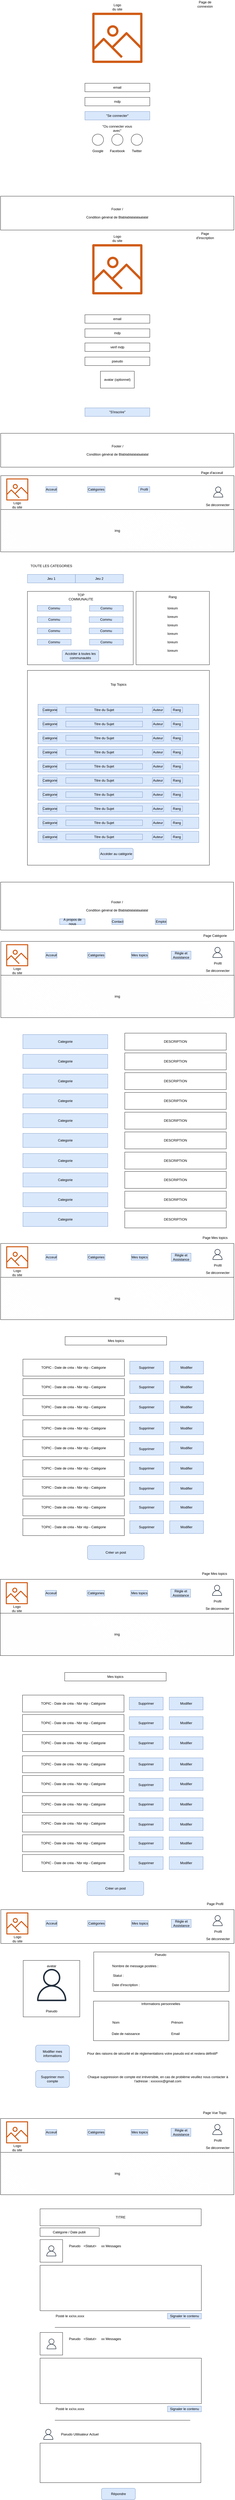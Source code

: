 <mxfile version="13.7.8" type="device"><diagram id="tx7fxGnditfitkZkoMVJ" name="Page-1"><mxGraphModel dx="2412" dy="864" grid="1" gridSize="10" guides="1" tooltips="1" connect="1" arrows="1" fold="1" page="1" pageScale="1" pageWidth="827" pageHeight="1169" math="0" shadow="0"><root><mxCell id="0"/><mxCell id="1" parent="0"/><mxCell id="_3QnKwfwm3hsOshZ_31U-476" value="" style="rounded=0;whiteSpace=wrap;html=1;" parent="1" vertex="1"><mxGeometry x="329.25" y="7094.25" width="480" height="140" as="geometry"/></mxCell><mxCell id="_3QnKwfwm3hsOshZ_31U-475" value="" style="rounded=0;whiteSpace=wrap;html=1;" parent="1" vertex="1"><mxGeometry x="330.25" y="6920" width="480" height="140" as="geometry"/></mxCell><mxCell id="_3QnKwfwm3hsOshZ_31U-37" value="" style="rounded=0;whiteSpace=wrap;html=1;" parent="1" vertex="1"><mxGeometry x="0.75" y="1690" width="826.5" height="120" as="geometry"/></mxCell><mxCell id="_3QnKwfwm3hsOshZ_31U-1" value="" style="outlineConnect=0;fontColor=#232F3E;gradientColor=none;fillColor=#D05C17;strokeColor=none;dashed=0;verticalLabelPosition=bottom;verticalAlign=top;align=center;html=1;fontSize=12;fontStyle=0;aspect=fixed;pointerEvents=1;shape=mxgraph.aws4.container_registry_image;" parent="1" vertex="1"><mxGeometry x="325" y="50" width="178" height="178" as="geometry"/></mxCell><mxCell id="_3QnKwfwm3hsOshZ_31U-2" value="Logo du site" style="text;html=1;strokeColor=none;fillColor=none;align=center;verticalAlign=middle;whiteSpace=wrap;rounded=0;" parent="1" vertex="1"><mxGeometry x="394" y="20" width="40" height="20" as="geometry"/></mxCell><mxCell id="_3QnKwfwm3hsOshZ_31U-3" value="email" style="rounded=0;whiteSpace=wrap;html=1;" parent="1" vertex="1"><mxGeometry x="299" y="300" width="230" height="30" as="geometry"/></mxCell><mxCell id="_3QnKwfwm3hsOshZ_31U-5" value="mdp" style="rounded=0;whiteSpace=wrap;html=1;" parent="1" vertex="1"><mxGeometry x="299" y="350" width="230" height="30" as="geometry"/></mxCell><mxCell id="_3QnKwfwm3hsOshZ_31U-6" value="&quot;Se connecter&quot;" style="rounded=0;whiteSpace=wrap;html=1;fillColor=#dae8fc;strokeColor=#6c8ebf;" parent="1" vertex="1"><mxGeometry x="299" y="400" width="230" height="30" as="geometry"/></mxCell><mxCell id="_3QnKwfwm3hsOshZ_31U-7" value="&quot;Ou connecter vous avec&quot;" style="text;html=1;strokeColor=none;fillColor=none;align=center;verticalAlign=middle;whiteSpace=wrap;rounded=0;" parent="1" vertex="1"><mxGeometry x="348" y="450" width="131" height="20" as="geometry"/></mxCell><mxCell id="_3QnKwfwm3hsOshZ_31U-9" value="" style="ellipse;whiteSpace=wrap;html=1;" parent="1" vertex="1"><mxGeometry x="325" y="480" width="40" height="40" as="geometry"/></mxCell><mxCell id="_3QnKwfwm3hsOshZ_31U-10" value="" style="ellipse;whiteSpace=wrap;html=1;" parent="1" vertex="1"><mxGeometry x="394" y="480" width="40" height="40" as="geometry"/></mxCell><mxCell id="_3QnKwfwm3hsOshZ_31U-11" value="" style="ellipse;whiteSpace=wrap;html=1;" parent="1" vertex="1"><mxGeometry x="463" y="480" width="40" height="40" as="geometry"/></mxCell><mxCell id="_3QnKwfwm3hsOshZ_31U-12" value="Google" style="text;html=1;strokeColor=none;fillColor=none;align=center;verticalAlign=middle;whiteSpace=wrap;rounded=0;" parent="1" vertex="1"><mxGeometry x="325" y="530" width="40" height="20" as="geometry"/></mxCell><mxCell id="_3QnKwfwm3hsOshZ_31U-13" value="Facebook" style="text;html=1;strokeColor=none;fillColor=none;align=center;verticalAlign=middle;whiteSpace=wrap;rounded=0;" parent="1" vertex="1"><mxGeometry x="394" y="530" width="40" height="20" as="geometry"/></mxCell><mxCell id="_3QnKwfwm3hsOshZ_31U-14" value="Twitter" style="text;html=1;strokeColor=none;fillColor=none;align=center;verticalAlign=middle;whiteSpace=wrap;rounded=0;" parent="1" vertex="1"><mxGeometry x="463" y="530" width="40" height="20" as="geometry"/></mxCell><mxCell id="_3QnKwfwm3hsOshZ_31U-15" value="Footer /&lt;br&gt;&lt;br&gt;Condition général de Blablablalalalaalalal" style="rounded=0;whiteSpace=wrap;html=1;" parent="1" vertex="1"><mxGeometry y="700" width="827" height="120" as="geometry"/></mxCell><mxCell id="_3QnKwfwm3hsOshZ_31U-16" value="Page de connexion" style="text;html=1;strokeColor=none;fillColor=none;align=center;verticalAlign=middle;whiteSpace=wrap;rounded=0;" parent="1" vertex="1"><mxGeometry x="680" y="10" width="90" height="20" as="geometry"/></mxCell><mxCell id="_3QnKwfwm3hsOshZ_31U-18" value="" style="outlineConnect=0;fontColor=#232F3E;gradientColor=none;fillColor=#D05C17;strokeColor=none;dashed=0;verticalLabelPosition=bottom;verticalAlign=top;align=center;html=1;fontSize=12;fontStyle=0;aspect=fixed;pointerEvents=1;shape=mxgraph.aws4.container_registry_image;" parent="1" vertex="1"><mxGeometry x="325" y="870" width="178" height="178" as="geometry"/></mxCell><mxCell id="_3QnKwfwm3hsOshZ_31U-19" value="Logo du site" style="text;html=1;strokeColor=none;fillColor=none;align=center;verticalAlign=middle;whiteSpace=wrap;rounded=0;" parent="1" vertex="1"><mxGeometry x="394" y="840" width="40" height="20" as="geometry"/></mxCell><mxCell id="_3QnKwfwm3hsOshZ_31U-20" value="email" style="rounded=0;whiteSpace=wrap;html=1;" parent="1" vertex="1"><mxGeometry x="299" y="1120" width="230" height="30" as="geometry"/></mxCell><mxCell id="_3QnKwfwm3hsOshZ_31U-21" value="mdp" style="rounded=0;whiteSpace=wrap;html=1;" parent="1" vertex="1"><mxGeometry x="299" y="1170" width="230" height="30" as="geometry"/></mxCell><mxCell id="_3QnKwfwm3hsOshZ_31U-22" value="&quot;S'inscrire&quot;" style="rounded=0;whiteSpace=wrap;html=1;fillColor=#dae8fc;strokeColor=#6c8ebf;" parent="1" vertex="1"><mxGeometry x="299" y="1450" width="230" height="30" as="geometry"/></mxCell><mxCell id="_3QnKwfwm3hsOshZ_31U-30" value="Footer /&lt;br&gt;&lt;br&gt;Condition général de Blablablalalalaalalal" style="rounded=0;whiteSpace=wrap;html=1;" parent="1" vertex="1"><mxGeometry x="0.5" y="1540" width="826.5" height="120" as="geometry"/></mxCell><mxCell id="_3QnKwfwm3hsOshZ_31U-31" value="Page d'inscription" style="text;html=1;strokeColor=none;fillColor=none;align=center;verticalAlign=middle;whiteSpace=wrap;rounded=0;" parent="1" vertex="1"><mxGeometry x="680" y="830" width="90" height="20" as="geometry"/></mxCell><mxCell id="_3QnKwfwm3hsOshZ_31U-32" value="verif mdp" style="rounded=0;whiteSpace=wrap;html=1;" parent="1" vertex="1"><mxGeometry x="299" y="1220" width="230" height="30" as="geometry"/></mxCell><mxCell id="_3QnKwfwm3hsOshZ_31U-33" value="pseudo" style="rounded=0;whiteSpace=wrap;html=1;" parent="1" vertex="1"><mxGeometry x="299" y="1270" width="230" height="30" as="geometry"/></mxCell><mxCell id="_3QnKwfwm3hsOshZ_31U-34" value="avatar (optionnel)" style="rounded=0;whiteSpace=wrap;html=1;" parent="1" vertex="1"><mxGeometry x="354" y="1320" width="120" height="60" as="geometry"/></mxCell><mxCell id="_3QnKwfwm3hsOshZ_31U-35" value="" style="outlineConnect=0;fontColor=#232F3E;gradientColor=none;fillColor=#D05C17;strokeColor=none;dashed=0;verticalLabelPosition=bottom;verticalAlign=top;align=center;html=1;fontSize=12;fontStyle=0;aspect=fixed;pointerEvents=1;shape=mxgraph.aws4.container_registry_image;" parent="1" vertex="1"><mxGeometry x="20.25" y="1700" width="78" height="78" as="geometry"/></mxCell><mxCell id="_3QnKwfwm3hsOshZ_31U-36" value="Logo du site" style="text;html=1;strokeColor=none;fillColor=none;align=center;verticalAlign=middle;whiteSpace=wrap;rounded=0;" parent="1" vertex="1"><mxGeometry x="39.25" y="1784" width="40" height="20" as="geometry"/></mxCell><mxCell id="_3QnKwfwm3hsOshZ_31U-38" value="Acceuil" style="text;html=1;strokeColor=#6c8ebf;fillColor=#dae8fc;align=center;verticalAlign=middle;whiteSpace=wrap;rounded=0;" parent="1" vertex="1"><mxGeometry x="160.25" y="1729" width="40" height="20" as="geometry"/></mxCell><mxCell id="_3QnKwfwm3hsOshZ_31U-39" value="Catégories" style="text;html=1;strokeColor=#6c8ebf;fillColor=#dae8fc;align=center;verticalAlign=middle;whiteSpace=wrap;rounded=0;" parent="1" vertex="1"><mxGeometry x="308.25" y="1729" width="62" height="20" as="geometry"/></mxCell><mxCell id="_3QnKwfwm3hsOshZ_31U-40" value="Profil" style="text;html=1;strokeColor=#6c8ebf;fillColor=#dae8fc;align=center;verticalAlign=middle;whiteSpace=wrap;rounded=0;" parent="1" vertex="1"><mxGeometry x="489" y="1729" width="40" height="20" as="geometry"/></mxCell><mxCell id="_3QnKwfwm3hsOshZ_31U-41" value="" style="outlineConnect=0;fontColor=#232F3E;gradientColor=none;fillColor=#232F3E;strokeColor=none;dashed=0;verticalLabelPosition=bottom;verticalAlign=top;align=center;html=1;fontSize=12;fontStyle=0;aspect=fixed;pointerEvents=1;shape=mxgraph.aws4.user;" parent="1" vertex="1"><mxGeometry x="752.5" y="1729" width="38" height="38" as="geometry"/></mxCell><mxCell id="_3QnKwfwm3hsOshZ_31U-43" value="Se déconnecter" style="text;html=1;strokeColor=none;fillColor=none;align=center;verticalAlign=middle;whiteSpace=wrap;rounded=0;" parent="1" vertex="1"><mxGeometry x="721.25" y="1784" width="98" height="20" as="geometry"/></mxCell><mxCell id="_3QnKwfwm3hsOshZ_31U-48" value="" style="verticalLabelPosition=bottom;verticalAlign=top;html=1;shape=mxgraph.basic.patternFillRect;fillStyle=diagRev;step=5;fillStrokeWidth=0.2;fillStrokeColor=#dddddd;" parent="1" vertex="1"><mxGeometry x="0.25" y="1810" width="827" height="150" as="geometry"/></mxCell><mxCell id="_3QnKwfwm3hsOshZ_31U-49" value="img" style="text;html=1;strokeColor=none;fillColor=none;align=center;verticalAlign=middle;whiteSpace=wrap;rounded=0;" parent="1" vertex="1"><mxGeometry x="394.25" y="1875" width="40" height="20" as="geometry"/></mxCell><mxCell id="_3QnKwfwm3hsOshZ_31U-50" value="TOUTE LES CATEGORIES" style="text;html=1;strokeColor=none;fillColor=none;align=center;verticalAlign=middle;whiteSpace=wrap;rounded=0;" parent="1" vertex="1"><mxGeometry x="70.25" y="2000" width="220" height="20" as="geometry"/></mxCell><mxCell id="_3QnKwfwm3hsOshZ_31U-51" value="Jeu 1" style="rounded=0;whiteSpace=wrap;html=1;fillColor=#dae8fc;strokeColor=#6c8ebf;" parent="1" vertex="1"><mxGeometry x="95.25" y="2040" width="170" height="30" as="geometry"/></mxCell><mxCell id="_3QnKwfwm3hsOshZ_31U-52" value="Jeu 2" style="rounded=0;whiteSpace=wrap;html=1;fillColor=#dae8fc;strokeColor=#6c8ebf;" parent="1" vertex="1"><mxGeometry x="265.25" y="2040" width="170" height="30" as="geometry"/></mxCell><mxCell id="_3QnKwfwm3hsOshZ_31U-54" value="" style="rounded=0;whiteSpace=wrap;html=1;" parent="1" vertex="1"><mxGeometry x="95.25" y="2100" width="375" height="260" as="geometry"/></mxCell><mxCell id="_3QnKwfwm3hsOshZ_31U-55" value="TOP COMMUNAUTE" style="text;html=1;strokeColor=none;fillColor=none;align=center;verticalAlign=middle;whiteSpace=wrap;rounded=0;" parent="1" vertex="1"><mxGeometry x="265.25" y="2110" width="40" height="20" as="geometry"/></mxCell><mxCell id="_3QnKwfwm3hsOshZ_31U-56" value="Commu" style="text;html=1;strokeColor=#6c8ebf;fillColor=#dae8fc;align=center;verticalAlign=middle;whiteSpace=wrap;rounded=0;" parent="1" vertex="1"><mxGeometry x="130.25" y="2150" width="120" height="20" as="geometry"/></mxCell><mxCell id="_3QnKwfwm3hsOshZ_31U-57" style="edgeStyle=orthogonalEdgeStyle;rounded=0;orthogonalLoop=1;jettySize=auto;html=1;exitX=0.5;exitY=1;exitDx=0;exitDy=0;" parent="1" source="_3QnKwfwm3hsOshZ_31U-56" target="_3QnKwfwm3hsOshZ_31U-56" edge="1"><mxGeometry relative="1" as="geometry"/></mxCell><mxCell id="_3QnKwfwm3hsOshZ_31U-58" value="Commu" style="text;html=1;strokeColor=#6c8ebf;fillColor=#dae8fc;align=center;verticalAlign=middle;whiteSpace=wrap;rounded=0;" parent="1" vertex="1"><mxGeometry x="130.25" y="2190" width="120" height="20" as="geometry"/></mxCell><mxCell id="_3QnKwfwm3hsOshZ_31U-59" value="Commu" style="text;html=1;strokeColor=#6c8ebf;fillColor=#dae8fc;align=center;verticalAlign=middle;whiteSpace=wrap;rounded=0;" parent="1" vertex="1"><mxGeometry x="130.25" y="2230" width="120" height="20" as="geometry"/></mxCell><mxCell id="_3QnKwfwm3hsOshZ_31U-60" value="Commu" style="text;html=1;strokeColor=#6c8ebf;fillColor=#dae8fc;align=center;verticalAlign=middle;whiteSpace=wrap;rounded=0;" parent="1" vertex="1"><mxGeometry x="130.25" y="2270" width="120" height="20" as="geometry"/></mxCell><mxCell id="_3QnKwfwm3hsOshZ_31U-61" value="Commu" style="text;html=1;strokeColor=#6c8ebf;fillColor=#dae8fc;align=center;verticalAlign=middle;whiteSpace=wrap;rounded=0;" parent="1" vertex="1"><mxGeometry x="315.25" y="2150" width="120" height="20" as="geometry"/></mxCell><mxCell id="_3QnKwfwm3hsOshZ_31U-62" value="Commu" style="text;html=1;strokeColor=#6c8ebf;fillColor=#dae8fc;align=center;verticalAlign=middle;whiteSpace=wrap;rounded=0;" parent="1" vertex="1"><mxGeometry x="314.25" y="2190" width="120" height="20" as="geometry"/></mxCell><mxCell id="_3QnKwfwm3hsOshZ_31U-63" value="Commu" style="text;html=1;strokeColor=#6c8ebf;fillColor=#dae8fc;align=center;verticalAlign=middle;whiteSpace=wrap;rounded=0;" parent="1" vertex="1"><mxGeometry x="314.25" y="2230" width="120" height="20" as="geometry"/></mxCell><mxCell id="_3QnKwfwm3hsOshZ_31U-64" value="Commu" style="text;html=1;strokeColor=#6c8ebf;fillColor=#dae8fc;align=center;verticalAlign=middle;whiteSpace=wrap;rounded=0;" parent="1" vertex="1"><mxGeometry x="315.25" y="2270" width="120" height="20" as="geometry"/></mxCell><mxCell id="_3QnKwfwm3hsOshZ_31U-65" value="Accéder à toutes les communautés" style="rounded=1;whiteSpace=wrap;html=1;fillColor=#dae8fc;strokeColor=#6c8ebf;" parent="1" vertex="1"><mxGeometry x="218.25" y="2308" width="130" height="40" as="geometry"/></mxCell><mxCell id="_3QnKwfwm3hsOshZ_31U-66" value="" style="whiteSpace=wrap;html=1;aspect=fixed;" parent="1" vertex="1"><mxGeometry x="480.25" y="2100" width="260" height="260" as="geometry"/></mxCell><mxCell id="_3QnKwfwm3hsOshZ_31U-67" value="Rang" style="text;html=1;strokeColor=none;fillColor=none;align=center;verticalAlign=middle;whiteSpace=wrap;rounded=0;" parent="1" vertex="1"><mxGeometry x="590.25" y="2110" width="40" height="20" as="geometry"/></mxCell><mxCell id="_3QnKwfwm3hsOshZ_31U-68" value="loreum" style="text;html=1;strokeColor=none;fillColor=none;align=center;verticalAlign=middle;whiteSpace=wrap;rounded=0;" parent="1" vertex="1"><mxGeometry x="590.25" y="2150" width="40" height="20" as="geometry"/></mxCell><mxCell id="_3QnKwfwm3hsOshZ_31U-69" value="loreum" style="text;html=1;strokeColor=none;fillColor=none;align=center;verticalAlign=middle;whiteSpace=wrap;rounded=0;" parent="1" vertex="1"><mxGeometry x="590.25" y="2180" width="40" height="20" as="geometry"/></mxCell><mxCell id="_3QnKwfwm3hsOshZ_31U-70" value="loreum" style="text;html=1;strokeColor=none;fillColor=none;align=center;verticalAlign=middle;whiteSpace=wrap;rounded=0;" parent="1" vertex="1"><mxGeometry x="590.25" y="2210" width="40" height="20" as="geometry"/></mxCell><mxCell id="_3QnKwfwm3hsOshZ_31U-71" value="loreum" style="text;html=1;strokeColor=none;fillColor=none;align=center;verticalAlign=middle;whiteSpace=wrap;rounded=0;" parent="1" vertex="1"><mxGeometry x="590.25" y="2240" width="40" height="20" as="geometry"/></mxCell><mxCell id="_3QnKwfwm3hsOshZ_31U-72" value="loreum" style="text;html=1;strokeColor=none;fillColor=none;align=center;verticalAlign=middle;whiteSpace=wrap;rounded=0;" parent="1" vertex="1"><mxGeometry x="590.25" y="2270" width="40" height="20" as="geometry"/></mxCell><mxCell id="_3QnKwfwm3hsOshZ_31U-73" value="loreum" style="text;html=1;strokeColor=none;fillColor=none;align=center;verticalAlign=middle;whiteSpace=wrap;rounded=0;" parent="1" vertex="1"><mxGeometry x="590.25" y="2300" width="40" height="20" as="geometry"/></mxCell><mxCell id="_3QnKwfwm3hsOshZ_31U-74" value="" style="shape=image;html=1;verticalAlign=top;verticalLabelPosition=bottom;labelBackgroundColor=#ffffff;imageAspect=0;aspect=fixed;image=https://cdn2.iconfinder.com/data/icons/4web-3/139/star-128.png" parent="1" vertex="1"><mxGeometry x="560.25" y="2152" width="18" height="18" as="geometry"/></mxCell><mxCell id="_3QnKwfwm3hsOshZ_31U-75" value="" style="shape=image;html=1;verticalAlign=top;verticalLabelPosition=bottom;labelBackgroundColor=#ffffff;imageAspect=0;aspect=fixed;image=https://cdn2.iconfinder.com/data/icons/4web-3/139/star-128.png" parent="1" vertex="1"><mxGeometry x="560.25" y="2182" width="18" height="18" as="geometry"/></mxCell><mxCell id="_3QnKwfwm3hsOshZ_31U-76" value="" style="shape=image;html=1;verticalAlign=top;verticalLabelPosition=bottom;labelBackgroundColor=#ffffff;imageAspect=0;aspect=fixed;image=https://cdn2.iconfinder.com/data/icons/4web-3/139/star-128.png" parent="1" vertex="1"><mxGeometry x="560.25" y="2212" width="18" height="18" as="geometry"/></mxCell><mxCell id="_3QnKwfwm3hsOshZ_31U-77" value="" style="shape=image;html=1;verticalAlign=top;verticalLabelPosition=bottom;labelBackgroundColor=#ffffff;imageAspect=0;aspect=fixed;image=https://cdn2.iconfinder.com/data/icons/4web-3/139/star-128.png" parent="1" vertex="1"><mxGeometry x="560.25" y="2242" width="18" height="18" as="geometry"/></mxCell><mxCell id="_3QnKwfwm3hsOshZ_31U-79" value="" style="shape=image;html=1;verticalAlign=top;verticalLabelPosition=bottom;labelBackgroundColor=#ffffff;imageAspect=0;aspect=fixed;image=https://cdn2.iconfinder.com/data/icons/4web-3/139/star-128.png;direction=south;" parent="1" vertex="1"><mxGeometry x="560.25" y="2270" width="18" height="18" as="geometry"/></mxCell><mxCell id="_3QnKwfwm3hsOshZ_31U-80" value="" style="shape=image;html=1;verticalAlign=top;verticalLabelPosition=bottom;labelBackgroundColor=#ffffff;imageAspect=0;aspect=fixed;image=https://cdn2.iconfinder.com/data/icons/4web-3/139/star-128.png;direction=south;" parent="1" vertex="1"><mxGeometry x="560.25" y="2301" width="18" height="18" as="geometry"/></mxCell><mxCell id="_3QnKwfwm3hsOshZ_31U-81" value="" style="rounded=0;whiteSpace=wrap;html=1;" parent="1" vertex="1"><mxGeometry x="95.25" y="2380" width="645" height="690" as="geometry"/></mxCell><mxCell id="_3QnKwfwm3hsOshZ_31U-82" value="Top Topics" style="text;html=1;strokeColor=none;fillColor=none;align=center;verticalAlign=middle;whiteSpace=wrap;rounded=0;" parent="1" vertex="1"><mxGeometry x="349.75" y="2420" width="136" height="20" as="geometry"/></mxCell><mxCell id="_3QnKwfwm3hsOshZ_31U-83" value="" style="rounded=0;whiteSpace=wrap;html=1;fillColor=#dae8fc;strokeColor=#6c8ebf;" parent="1" vertex="1"><mxGeometry x="132.75" y="2500" width="570" height="40" as="geometry"/></mxCell><mxCell id="_3QnKwfwm3hsOshZ_31U-93" value="Catégorie" style="text;html=1;strokeColor=#6c8ebf;fillColor=#dae8fc;align=center;verticalAlign=middle;whiteSpace=wrap;rounded=0;" parent="1" vertex="1"><mxGeometry x="150.25" y="2510" width="50" height="20" as="geometry"/></mxCell><mxCell id="_3QnKwfwm3hsOshZ_31U-94" value="Titre du Sujet" style="text;html=1;strokeColor=#6c8ebf;fillColor=#dae8fc;align=center;verticalAlign=middle;whiteSpace=wrap;rounded=0;" parent="1" vertex="1"><mxGeometry x="231.25" y="2510" width="272" height="20" as="geometry"/></mxCell><mxCell id="_3QnKwfwm3hsOshZ_31U-95" value="Auteur" style="text;html=1;strokeColor=#6c8ebf;fillColor=#dae8fc;align=center;verticalAlign=middle;whiteSpace=wrap;rounded=0;" parent="1" vertex="1"><mxGeometry x="538.25" y="2510" width="40" height="20" as="geometry"/></mxCell><mxCell id="_3QnKwfwm3hsOshZ_31U-96" value="Rang" style="text;html=1;strokeColor=#6c8ebf;fillColor=#dae8fc;align=center;verticalAlign=middle;whiteSpace=wrap;rounded=0;" parent="1" vertex="1"><mxGeometry x="605.25" y="2510" width="40" height="20" as="geometry"/></mxCell><mxCell id="_3QnKwfwm3hsOshZ_31U-98" value="" style="rounded=0;whiteSpace=wrap;html=1;fillColor=#dae8fc;strokeColor=#6c8ebf;" parent="1" vertex="1"><mxGeometry x="132.75" y="2550" width="570" height="40" as="geometry"/></mxCell><mxCell id="_3QnKwfwm3hsOshZ_31U-99" value="Catégorie" style="text;html=1;strokeColor=#6c8ebf;fillColor=#dae8fc;align=center;verticalAlign=middle;whiteSpace=wrap;rounded=0;" parent="1" vertex="1"><mxGeometry x="150.25" y="2560" width="50" height="20" as="geometry"/></mxCell><mxCell id="_3QnKwfwm3hsOshZ_31U-100" value="Titre du Sujet" style="text;html=1;strokeColor=#6c8ebf;fillColor=#dae8fc;align=center;verticalAlign=middle;whiteSpace=wrap;rounded=0;" parent="1" vertex="1"><mxGeometry x="231.25" y="2560" width="272" height="20" as="geometry"/></mxCell><mxCell id="_3QnKwfwm3hsOshZ_31U-101" value="Auteur" style="text;html=1;strokeColor=#6c8ebf;fillColor=#dae8fc;align=center;verticalAlign=middle;whiteSpace=wrap;rounded=0;" parent="1" vertex="1"><mxGeometry x="538.25" y="2560" width="40" height="20" as="geometry"/></mxCell><mxCell id="_3QnKwfwm3hsOshZ_31U-102" value="Rang" style="text;html=1;strokeColor=#6c8ebf;fillColor=#dae8fc;align=center;verticalAlign=middle;whiteSpace=wrap;rounded=0;" parent="1" vertex="1"><mxGeometry x="605.25" y="2560" width="40" height="20" as="geometry"/></mxCell><mxCell id="_3QnKwfwm3hsOshZ_31U-103" value="" style="rounded=0;whiteSpace=wrap;html=1;fillColor=#dae8fc;strokeColor=#6c8ebf;" parent="1" vertex="1"><mxGeometry x="132.75" y="2600" width="570" height="40" as="geometry"/></mxCell><mxCell id="_3QnKwfwm3hsOshZ_31U-104" value="Catégorie" style="text;html=1;strokeColor=#6c8ebf;fillColor=#dae8fc;align=center;verticalAlign=middle;whiteSpace=wrap;rounded=0;" parent="1" vertex="1"><mxGeometry x="150.25" y="2610" width="50" height="20" as="geometry"/></mxCell><mxCell id="_3QnKwfwm3hsOshZ_31U-105" value="Titre du Sujet" style="text;html=1;strokeColor=#6c8ebf;fillColor=#dae8fc;align=center;verticalAlign=middle;whiteSpace=wrap;rounded=0;" parent="1" vertex="1"><mxGeometry x="231.25" y="2610" width="272" height="20" as="geometry"/></mxCell><mxCell id="_3QnKwfwm3hsOshZ_31U-106" value="Auteur" style="text;html=1;strokeColor=#6c8ebf;fillColor=#dae8fc;align=center;verticalAlign=middle;whiteSpace=wrap;rounded=0;" parent="1" vertex="1"><mxGeometry x="538.25" y="2610" width="40" height="20" as="geometry"/></mxCell><mxCell id="_3QnKwfwm3hsOshZ_31U-107" value="Rang" style="text;html=1;strokeColor=#6c8ebf;fillColor=#dae8fc;align=center;verticalAlign=middle;whiteSpace=wrap;rounded=0;" parent="1" vertex="1"><mxGeometry x="605.25" y="2610" width="40" height="20" as="geometry"/></mxCell><mxCell id="_3QnKwfwm3hsOshZ_31U-108" value="" style="rounded=0;whiteSpace=wrap;html=1;fillColor=#dae8fc;strokeColor=#6c8ebf;" parent="1" vertex="1"><mxGeometry x="132.75" y="2650" width="570" height="40" as="geometry"/></mxCell><mxCell id="_3QnKwfwm3hsOshZ_31U-109" value="Catégorie" style="text;html=1;strokeColor=#6c8ebf;fillColor=#dae8fc;align=center;verticalAlign=middle;whiteSpace=wrap;rounded=0;" parent="1" vertex="1"><mxGeometry x="150.25" y="2660" width="50" height="20" as="geometry"/></mxCell><mxCell id="_3QnKwfwm3hsOshZ_31U-110" value="Titre du Sujet" style="text;html=1;strokeColor=#6c8ebf;fillColor=#dae8fc;align=center;verticalAlign=middle;whiteSpace=wrap;rounded=0;" parent="1" vertex="1"><mxGeometry x="231.25" y="2660" width="272" height="20" as="geometry"/></mxCell><mxCell id="_3QnKwfwm3hsOshZ_31U-111" value="Auteur" style="text;html=1;strokeColor=#6c8ebf;fillColor=#dae8fc;align=center;verticalAlign=middle;whiteSpace=wrap;rounded=0;" parent="1" vertex="1"><mxGeometry x="538.25" y="2660" width="40" height="20" as="geometry"/></mxCell><mxCell id="_3QnKwfwm3hsOshZ_31U-112" value="Rang" style="text;html=1;strokeColor=#6c8ebf;fillColor=#dae8fc;align=center;verticalAlign=middle;whiteSpace=wrap;rounded=0;" parent="1" vertex="1"><mxGeometry x="605.25" y="2660" width="40" height="20" as="geometry"/></mxCell><mxCell id="_3QnKwfwm3hsOshZ_31U-113" value="" style="rounded=0;whiteSpace=wrap;html=1;fillColor=#dae8fc;strokeColor=#6c8ebf;" parent="1" vertex="1"><mxGeometry x="132.75" y="2700" width="570" height="40" as="geometry"/></mxCell><mxCell id="_3QnKwfwm3hsOshZ_31U-114" value="Catégorie" style="text;html=1;strokeColor=#6c8ebf;fillColor=#dae8fc;align=center;verticalAlign=middle;whiteSpace=wrap;rounded=0;" parent="1" vertex="1"><mxGeometry x="150.25" y="2710" width="50" height="20" as="geometry"/></mxCell><mxCell id="_3QnKwfwm3hsOshZ_31U-115" value="Titre du Sujet" style="text;html=1;strokeColor=#6c8ebf;fillColor=#dae8fc;align=center;verticalAlign=middle;whiteSpace=wrap;rounded=0;" parent="1" vertex="1"><mxGeometry x="231.25" y="2710" width="272" height="20" as="geometry"/></mxCell><mxCell id="_3QnKwfwm3hsOshZ_31U-116" value="Auteur" style="text;html=1;strokeColor=#6c8ebf;fillColor=#dae8fc;align=center;verticalAlign=middle;whiteSpace=wrap;rounded=0;" parent="1" vertex="1"><mxGeometry x="538.25" y="2710" width="40" height="20" as="geometry"/></mxCell><mxCell id="_3QnKwfwm3hsOshZ_31U-117" value="Rang" style="text;html=1;strokeColor=#6c8ebf;fillColor=#dae8fc;align=center;verticalAlign=middle;whiteSpace=wrap;rounded=0;" parent="1" vertex="1"><mxGeometry x="605.25" y="2710" width="40" height="20" as="geometry"/></mxCell><mxCell id="_3QnKwfwm3hsOshZ_31U-118" value="" style="rounded=0;whiteSpace=wrap;html=1;fillColor=#dae8fc;strokeColor=#6c8ebf;" parent="1" vertex="1"><mxGeometry x="132.75" y="2750" width="570" height="40" as="geometry"/></mxCell><mxCell id="_3QnKwfwm3hsOshZ_31U-119" value="Catégorie" style="text;html=1;strokeColor=#6c8ebf;fillColor=#dae8fc;align=center;verticalAlign=middle;whiteSpace=wrap;rounded=0;" parent="1" vertex="1"><mxGeometry x="150.25" y="2760" width="50" height="20" as="geometry"/></mxCell><mxCell id="_3QnKwfwm3hsOshZ_31U-120" value="Titre du Sujet" style="text;html=1;strokeColor=#6c8ebf;fillColor=#dae8fc;align=center;verticalAlign=middle;whiteSpace=wrap;rounded=0;" parent="1" vertex="1"><mxGeometry x="231.25" y="2760" width="272" height="20" as="geometry"/></mxCell><mxCell id="_3QnKwfwm3hsOshZ_31U-121" value="Auteur" style="text;html=1;strokeColor=#6c8ebf;fillColor=#dae8fc;align=center;verticalAlign=middle;whiteSpace=wrap;rounded=0;" parent="1" vertex="1"><mxGeometry x="538.25" y="2760" width="40" height="20" as="geometry"/></mxCell><mxCell id="_3QnKwfwm3hsOshZ_31U-122" value="Rang" style="text;html=1;strokeColor=#6c8ebf;fillColor=#dae8fc;align=center;verticalAlign=middle;whiteSpace=wrap;rounded=0;" parent="1" vertex="1"><mxGeometry x="605.25" y="2760" width="40" height="20" as="geometry"/></mxCell><mxCell id="_3QnKwfwm3hsOshZ_31U-123" value="" style="rounded=0;whiteSpace=wrap;html=1;fillColor=#dae8fc;strokeColor=#6c8ebf;" parent="1" vertex="1"><mxGeometry x="132.75" y="2800" width="570" height="40" as="geometry"/></mxCell><mxCell id="_3QnKwfwm3hsOshZ_31U-124" value="Catégorie" style="text;html=1;strokeColor=#6c8ebf;fillColor=#dae8fc;align=center;verticalAlign=middle;whiteSpace=wrap;rounded=0;" parent="1" vertex="1"><mxGeometry x="150.25" y="2810" width="50" height="20" as="geometry"/></mxCell><mxCell id="_3QnKwfwm3hsOshZ_31U-125" value="Titre du Sujet" style="text;html=1;strokeColor=#6c8ebf;fillColor=#dae8fc;align=center;verticalAlign=middle;whiteSpace=wrap;rounded=0;" parent="1" vertex="1"><mxGeometry x="231.25" y="2810" width="272" height="20" as="geometry"/></mxCell><mxCell id="_3QnKwfwm3hsOshZ_31U-126" value="Auteur" style="text;html=1;strokeColor=#6c8ebf;fillColor=#dae8fc;align=center;verticalAlign=middle;whiteSpace=wrap;rounded=0;" parent="1" vertex="1"><mxGeometry x="538.25" y="2810" width="40" height="20" as="geometry"/></mxCell><mxCell id="_3QnKwfwm3hsOshZ_31U-127" value="Rang" style="text;html=1;strokeColor=#6c8ebf;fillColor=#dae8fc;align=center;verticalAlign=middle;whiteSpace=wrap;rounded=0;" parent="1" vertex="1"><mxGeometry x="605.25" y="2810" width="40" height="20" as="geometry"/></mxCell><mxCell id="_3QnKwfwm3hsOshZ_31U-128" value="" style="rounded=0;whiteSpace=wrap;html=1;fillColor=#dae8fc;strokeColor=#6c8ebf;" parent="1" vertex="1"><mxGeometry x="132.75" y="2850" width="570" height="40" as="geometry"/></mxCell><mxCell id="_3QnKwfwm3hsOshZ_31U-129" value="Catégorie" style="text;html=1;strokeColor=#6c8ebf;fillColor=#dae8fc;align=center;verticalAlign=middle;whiteSpace=wrap;rounded=0;" parent="1" vertex="1"><mxGeometry x="150.25" y="2860" width="50" height="20" as="geometry"/></mxCell><mxCell id="_3QnKwfwm3hsOshZ_31U-130" value="Titre du Sujet" style="text;html=1;strokeColor=#6c8ebf;fillColor=#dae8fc;align=center;verticalAlign=middle;whiteSpace=wrap;rounded=0;" parent="1" vertex="1"><mxGeometry x="231.25" y="2860" width="272" height="20" as="geometry"/></mxCell><mxCell id="_3QnKwfwm3hsOshZ_31U-131" value="Auteur" style="text;html=1;strokeColor=#6c8ebf;fillColor=#dae8fc;align=center;verticalAlign=middle;whiteSpace=wrap;rounded=0;" parent="1" vertex="1"><mxGeometry x="538.25" y="2860" width="40" height="20" as="geometry"/></mxCell><mxCell id="_3QnKwfwm3hsOshZ_31U-132" value="Rang" style="text;html=1;strokeColor=#6c8ebf;fillColor=#dae8fc;align=center;verticalAlign=middle;whiteSpace=wrap;rounded=0;" parent="1" vertex="1"><mxGeometry x="605.25" y="2860" width="40" height="20" as="geometry"/></mxCell><mxCell id="_3QnKwfwm3hsOshZ_31U-133" value="" style="rounded=0;whiteSpace=wrap;html=1;fillColor=#dae8fc;strokeColor=#6c8ebf;" parent="1" vertex="1"><mxGeometry x="132.75" y="2900" width="570" height="40" as="geometry"/></mxCell><mxCell id="_3QnKwfwm3hsOshZ_31U-134" value="Catégorie" style="text;html=1;strokeColor=#6c8ebf;fillColor=#dae8fc;align=center;verticalAlign=middle;whiteSpace=wrap;rounded=0;" parent="1" vertex="1"><mxGeometry x="150.25" y="2910" width="50" height="20" as="geometry"/></mxCell><mxCell id="_3QnKwfwm3hsOshZ_31U-135" value="Titre du Sujet" style="text;html=1;strokeColor=#6c8ebf;fillColor=#dae8fc;align=center;verticalAlign=middle;whiteSpace=wrap;rounded=0;" parent="1" vertex="1"><mxGeometry x="231.25" y="2910" width="272" height="20" as="geometry"/></mxCell><mxCell id="_3QnKwfwm3hsOshZ_31U-136" value="Auteur" style="text;html=1;strokeColor=#6c8ebf;fillColor=#dae8fc;align=center;verticalAlign=middle;whiteSpace=wrap;rounded=0;" parent="1" vertex="1"><mxGeometry x="538.25" y="2910" width="40" height="20" as="geometry"/></mxCell><mxCell id="_3QnKwfwm3hsOshZ_31U-137" value="Rang" style="text;html=1;strokeColor=#6c8ebf;fillColor=#dae8fc;align=center;verticalAlign=middle;whiteSpace=wrap;rounded=0;" parent="1" vertex="1"><mxGeometry x="605.25" y="2910" width="40" height="20" as="geometry"/></mxCell><mxCell id="_3QnKwfwm3hsOshZ_31U-138" value="" style="rounded=0;whiteSpace=wrap;html=1;fillColor=#dae8fc;strokeColor=#6c8ebf;" parent="1" vertex="1"><mxGeometry x="132.75" y="2950" width="570" height="40" as="geometry"/></mxCell><mxCell id="_3QnKwfwm3hsOshZ_31U-139" value="Catégorie" style="text;html=1;strokeColor=#6c8ebf;fillColor=#dae8fc;align=center;verticalAlign=middle;whiteSpace=wrap;rounded=0;" parent="1" vertex="1"><mxGeometry x="150.25" y="2960" width="50" height="20" as="geometry"/></mxCell><mxCell id="_3QnKwfwm3hsOshZ_31U-140" value="Titre du Sujet" style="text;html=1;strokeColor=#6c8ebf;fillColor=#dae8fc;align=center;verticalAlign=middle;whiteSpace=wrap;rounded=0;" parent="1" vertex="1"><mxGeometry x="231.25" y="2960" width="272" height="20" as="geometry"/></mxCell><mxCell id="_3QnKwfwm3hsOshZ_31U-141" value="Auteur" style="text;html=1;strokeColor=#6c8ebf;fillColor=#dae8fc;align=center;verticalAlign=middle;whiteSpace=wrap;rounded=0;" parent="1" vertex="1"><mxGeometry x="538.25" y="2960" width="40" height="20" as="geometry"/></mxCell><mxCell id="_3QnKwfwm3hsOshZ_31U-142" value="Rang" style="text;html=1;strokeColor=#6c8ebf;fillColor=#dae8fc;align=center;verticalAlign=middle;whiteSpace=wrap;rounded=0;" parent="1" vertex="1"><mxGeometry x="605.25" y="2960" width="40" height="20" as="geometry"/></mxCell><mxCell id="_3QnKwfwm3hsOshZ_31U-143" value="Accéder au catégorie" style="rounded=1;whiteSpace=wrap;html=1;fillColor=#dae8fc;strokeColor=#6c8ebf;" parent="1" vertex="1"><mxGeometry x="350.25" y="3010" width="120" height="40" as="geometry"/></mxCell><mxCell id="_3QnKwfwm3hsOshZ_31U-145" value="Footer /&lt;br&gt;&lt;br&gt;Condition général de Blablablalalalaalalal" style="rounded=0;whiteSpace=wrap;html=1;" parent="1" vertex="1"><mxGeometry x="0.25" y="3130" width="825.5" height="170" as="geometry"/></mxCell><mxCell id="_3QnKwfwm3hsOshZ_31U-146" value="A propos de nous" style="text;html=1;strokeColor=#6c8ebf;fillColor=#dae8fc;align=center;verticalAlign=middle;whiteSpace=wrap;rounded=0;" parent="1" vertex="1"><mxGeometry x="209.5" y="3260" width="90" height="20" as="geometry"/></mxCell><mxCell id="_3QnKwfwm3hsOshZ_31U-147" value="Contact" style="text;html=1;strokeColor=#6c8ebf;fillColor=#dae8fc;align=center;verticalAlign=middle;whiteSpace=wrap;rounded=0;" parent="1" vertex="1"><mxGeometry x="394.5" y="3260" width="40" height="20" as="geometry"/></mxCell><mxCell id="_3QnKwfwm3hsOshZ_31U-148" value="Emploi" style="text;html=1;strokeColor=#6c8ebf;fillColor=#dae8fc;align=center;verticalAlign=middle;whiteSpace=wrap;rounded=0;" parent="1" vertex="1"><mxGeometry x="548.5" y="3260" width="40" height="20" as="geometry"/></mxCell><mxCell id="_3QnKwfwm3hsOshZ_31U-149" value="" style="rounded=0;whiteSpace=wrap;html=1;" parent="1" vertex="1"><mxGeometry x="1" y="3340" width="826.5" height="120" as="geometry"/></mxCell><mxCell id="_3QnKwfwm3hsOshZ_31U-150" value="" style="outlineConnect=0;fontColor=#232F3E;gradientColor=none;fillColor=#D05C17;strokeColor=none;dashed=0;verticalLabelPosition=bottom;verticalAlign=top;align=center;html=1;fontSize=12;fontStyle=0;aspect=fixed;pointerEvents=1;shape=mxgraph.aws4.container_registry_image;" parent="1" vertex="1"><mxGeometry x="20" y="3350" width="78" height="78" as="geometry"/></mxCell><mxCell id="_3QnKwfwm3hsOshZ_31U-151" value="Logo du site" style="text;html=1;strokeColor=none;fillColor=none;align=center;verticalAlign=middle;whiteSpace=wrap;rounded=0;" parent="1" vertex="1"><mxGeometry x="39" y="3434" width="40" height="20" as="geometry"/></mxCell><mxCell id="_3QnKwfwm3hsOshZ_31U-152" value="Acceuil" style="text;html=1;strokeColor=#6c8ebf;fillColor=#dae8fc;align=center;verticalAlign=middle;whiteSpace=wrap;rounded=0;" parent="1" vertex="1"><mxGeometry x="160" y="3379" width="40" height="20" as="geometry"/></mxCell><mxCell id="_3QnKwfwm3hsOshZ_31U-153" value="Catégories" style="text;html=1;strokeColor=#6c8ebf;fillColor=#dae8fc;align=center;verticalAlign=middle;whiteSpace=wrap;rounded=0;" parent="1" vertex="1"><mxGeometry x="308" y="3379" width="62" height="20" as="geometry"/></mxCell><mxCell id="_3QnKwfwm3hsOshZ_31U-154" value="Profil" style="text;html=1;strokeColor=none;fillColor=none;align=center;verticalAlign=middle;whiteSpace=wrap;rounded=0;" parent="1" vertex="1"><mxGeometry x="750" y="3408" width="40" height="20" as="geometry"/></mxCell><mxCell id="_3QnKwfwm3hsOshZ_31U-155" value="" style="outlineConnect=0;fontColor=#232F3E;gradientColor=none;fillColor=#232F3E;strokeColor=none;dashed=0;verticalLabelPosition=bottom;verticalAlign=top;align=center;html=1;fontSize=12;fontStyle=0;aspect=fixed;pointerEvents=1;shape=mxgraph.aws4.user;" parent="1" vertex="1"><mxGeometry x="750" y="3360" width="38" height="38" as="geometry"/></mxCell><mxCell id="_3QnKwfwm3hsOshZ_31U-156" value="Se déconnecter" style="text;html=1;strokeColor=none;fillColor=none;align=center;verticalAlign=middle;whiteSpace=wrap;rounded=0;" parent="1" vertex="1"><mxGeometry x="721" y="3434" width="98" height="20" as="geometry"/></mxCell><mxCell id="_3QnKwfwm3hsOshZ_31U-157" value="Mes topics" style="text;html=1;strokeColor=#6c8ebf;fillColor=#dae8fc;align=center;verticalAlign=middle;whiteSpace=wrap;rounded=0;" parent="1" vertex="1"><mxGeometry x="463" y="3379" width="60" height="20" as="geometry"/></mxCell><mxCell id="_3QnKwfwm3hsOshZ_31U-158" value="Règle et Assistance" style="text;html=1;strokeColor=#6c8ebf;fillColor=#dae8fc;align=center;verticalAlign=middle;whiteSpace=wrap;rounded=0;" parent="1" vertex="1"><mxGeometry x="605" y="3374.5" width="70" height="29" as="geometry"/></mxCell><mxCell id="_3QnKwfwm3hsOshZ_31U-159" value="" style="verticalLabelPosition=bottom;verticalAlign=top;html=1;shape=mxgraph.basic.patternFillRect;fillStyle=diagRev;step=5;fillStrokeWidth=0.2;fillStrokeColor=#dddddd;" parent="1" vertex="1"><mxGeometry x="1" y="3460" width="827" height="150" as="geometry"/></mxCell><mxCell id="_3QnKwfwm3hsOshZ_31U-160" value="img" style="text;html=1;strokeColor=none;fillColor=none;align=center;verticalAlign=middle;whiteSpace=wrap;rounded=0;" parent="1" vertex="1"><mxGeometry x="394" y="3525" width="40" height="20" as="geometry"/></mxCell><mxCell id="_3QnKwfwm3hsOshZ_31U-161" value="Page d'acceuil" style="text;html=1;strokeColor=none;fillColor=none;align=center;verticalAlign=middle;whiteSpace=wrap;rounded=0;" parent="1" vertex="1"><mxGeometry x="671.5" y="1670" width="154.75" height="20" as="geometry"/></mxCell><mxCell id="_3QnKwfwm3hsOshZ_31U-215" value="Categorie" style="rounded=0;whiteSpace=wrap;html=1;fillColor=#dae8fc;strokeColor=#6c8ebf;" parent="1" vertex="1"><mxGeometry x="79" y="3670" width="301" height="50" as="geometry"/></mxCell><mxCell id="_3QnKwfwm3hsOshZ_31U-216" value="&lt;span&gt;Categorie&lt;/span&gt;" style="rounded=0;whiteSpace=wrap;html=1;fillColor=#dae8fc;strokeColor=#6c8ebf;" parent="1" vertex="1"><mxGeometry x="79" y="3740" width="301" height="50" as="geometry"/></mxCell><mxCell id="_3QnKwfwm3hsOshZ_31U-217" value="&lt;span&gt;Categorie&lt;/span&gt;" style="rounded=0;whiteSpace=wrap;html=1;fillColor=#dae8fc;strokeColor=#6c8ebf;" parent="1" vertex="1"><mxGeometry x="79.25" y="3810" width="301" height="50" as="geometry"/></mxCell><mxCell id="_3QnKwfwm3hsOshZ_31U-218" value="&lt;span&gt;Categorie&lt;/span&gt;" style="rounded=0;whiteSpace=wrap;html=1;fillColor=#dae8fc;strokeColor=#6c8ebf;" parent="1" vertex="1"><mxGeometry x="79" y="3880" width="301" height="50" as="geometry"/></mxCell><mxCell id="_3QnKwfwm3hsOshZ_31U-219" value="&lt;span&gt;Categorie&lt;/span&gt;" style="rounded=0;whiteSpace=wrap;html=1;fillColor=#dae8fc;strokeColor=#6c8ebf;" parent="1" vertex="1"><mxGeometry x="79" y="3950" width="301" height="50" as="geometry"/></mxCell><mxCell id="_3QnKwfwm3hsOshZ_31U-220" value="&lt;span&gt;Categorie&lt;/span&gt;" style="rounded=0;whiteSpace=wrap;html=1;fillColor=#dae8fc;strokeColor=#6c8ebf;" parent="1" vertex="1"><mxGeometry x="79" y="4020" width="301" height="50" as="geometry"/></mxCell><mxCell id="_3QnKwfwm3hsOshZ_31U-221" value="&lt;span&gt;Categorie&lt;/span&gt;" style="rounded=0;whiteSpace=wrap;html=1;fillColor=#dae8fc;strokeColor=#6c8ebf;" parent="1" vertex="1"><mxGeometry x="79" y="4091.5" width="301" height="50" as="geometry"/></mxCell><mxCell id="_3QnKwfwm3hsOshZ_31U-222" value="&lt;span&gt;Categorie&lt;/span&gt;" style="rounded=0;whiteSpace=wrap;html=1;fillColor=#dae8fc;strokeColor=#6c8ebf;" parent="1" vertex="1"><mxGeometry x="79.25" y="4160" width="301" height="50" as="geometry"/></mxCell><mxCell id="_3QnKwfwm3hsOshZ_31U-223" value="&lt;span&gt;Categorie&lt;/span&gt;" style="rounded=0;whiteSpace=wrap;html=1;fillColor=#dae8fc;strokeColor=#6c8ebf;" parent="1" vertex="1"><mxGeometry x="79.25" y="4230" width="301" height="50" as="geometry"/></mxCell><mxCell id="_3QnKwfwm3hsOshZ_31U-224" value="&lt;span&gt;Categorie&lt;/span&gt;" style="rounded=0;whiteSpace=wrap;html=1;fillColor=#dae8fc;strokeColor=#6c8ebf;" parent="1" vertex="1"><mxGeometry x="79.25" y="4300" width="301" height="50" as="geometry"/></mxCell><mxCell id="_3QnKwfwm3hsOshZ_31U-226" value="DESCRIPTION" style="rounded=0;whiteSpace=wrap;html=1;" parent="1" vertex="1"><mxGeometry x="440.25" y="3665" width="359.75" height="60" as="geometry"/></mxCell><mxCell id="_3QnKwfwm3hsOshZ_31U-227" value="DESCRIPTION" style="rounded=0;whiteSpace=wrap;html=1;" parent="1" vertex="1"><mxGeometry x="440.25" y="3735" width="359.75" height="60" as="geometry"/></mxCell><mxCell id="_3QnKwfwm3hsOshZ_31U-228" value="DESCRIPTION" style="rounded=0;whiteSpace=wrap;html=1;" parent="1" vertex="1"><mxGeometry x="440.25" y="3805" width="359.75" height="60" as="geometry"/></mxCell><mxCell id="_3QnKwfwm3hsOshZ_31U-229" value="DESCRIPTION" style="rounded=0;whiteSpace=wrap;html=1;" parent="1" vertex="1"><mxGeometry x="440.25" y="3875" width="359.75" height="60" as="geometry"/></mxCell><mxCell id="_3QnKwfwm3hsOshZ_31U-230" value="&lt;span&gt;DESCRIPTION&lt;/span&gt;" style="rounded=0;whiteSpace=wrap;html=1;" parent="1" vertex="1"><mxGeometry x="440.25" y="3945" width="359.75" height="60" as="geometry"/></mxCell><mxCell id="_3QnKwfwm3hsOshZ_31U-231" value="&lt;span&gt;DESCRIPTION&lt;/span&gt;" style="rounded=0;whiteSpace=wrap;html=1;" parent="1" vertex="1"><mxGeometry x="440.25" y="4015" width="359.75" height="60" as="geometry"/></mxCell><mxCell id="_3QnKwfwm3hsOshZ_31U-232" value="&lt;span&gt;DESCRIPTION&lt;/span&gt;" style="rounded=0;whiteSpace=wrap;html=1;" parent="1" vertex="1"><mxGeometry x="440.25" y="4086.5" width="359.75" height="60" as="geometry"/></mxCell><mxCell id="_3QnKwfwm3hsOshZ_31U-233" value="&lt;span&gt;DESCRIPTION&lt;/span&gt;" style="rounded=0;whiteSpace=wrap;html=1;" parent="1" vertex="1"><mxGeometry x="440.25" y="4155" width="359.75" height="60" as="geometry"/></mxCell><mxCell id="_3QnKwfwm3hsOshZ_31U-234" value="&lt;span&gt;DESCRIPTION&lt;/span&gt;" style="rounded=0;whiteSpace=wrap;html=1;" parent="1" vertex="1"><mxGeometry x="440.25" y="4225" width="359.75" height="60" as="geometry"/></mxCell><mxCell id="_3QnKwfwm3hsOshZ_31U-235" value="&lt;span&gt;DESCRIPTION&lt;/span&gt;" style="rounded=0;whiteSpace=wrap;html=1;" parent="1" vertex="1"><mxGeometry x="440.25" y="4295" width="359.75" height="60" as="geometry"/></mxCell><mxCell id="_3QnKwfwm3hsOshZ_31U-236" value="Page Catégorie" style="text;html=1;strokeColor=none;fillColor=none;align=center;verticalAlign=middle;whiteSpace=wrap;rounded=0;" parent="1" vertex="1"><mxGeometry x="701.75" y="3310" width="117.25" height="20" as="geometry"/></mxCell><mxCell id="_3QnKwfwm3hsOshZ_31U-237" value="" style="rounded=0;whiteSpace=wrap;html=1;" parent="1" vertex="1"><mxGeometry x="0.5" y="4410" width="826.5" height="120" as="geometry"/></mxCell><mxCell id="_3QnKwfwm3hsOshZ_31U-238" value="" style="outlineConnect=0;fontColor=#232F3E;gradientColor=none;fillColor=#D05C17;strokeColor=none;dashed=0;verticalLabelPosition=bottom;verticalAlign=top;align=center;html=1;fontSize=12;fontStyle=0;aspect=fixed;pointerEvents=1;shape=mxgraph.aws4.container_registry_image;" parent="1" vertex="1"><mxGeometry x="20" y="4420" width="78" height="78" as="geometry"/></mxCell><mxCell id="_3QnKwfwm3hsOshZ_31U-239" value="Logo du site" style="text;html=1;strokeColor=none;fillColor=none;align=center;verticalAlign=middle;whiteSpace=wrap;rounded=0;" parent="1" vertex="1"><mxGeometry x="39" y="4504" width="40" height="20" as="geometry"/></mxCell><mxCell id="_3QnKwfwm3hsOshZ_31U-240" value="Acceuil" style="text;html=1;strokeColor=#6c8ebf;fillColor=#dae8fc;align=center;verticalAlign=middle;whiteSpace=wrap;rounded=0;" parent="1" vertex="1"><mxGeometry x="160" y="4449" width="40" height="20" as="geometry"/></mxCell><mxCell id="_3QnKwfwm3hsOshZ_31U-241" value="Catégories" style="text;html=1;strokeColor=#6c8ebf;fillColor=#dae8fc;align=center;verticalAlign=middle;whiteSpace=wrap;rounded=0;" parent="1" vertex="1"><mxGeometry x="308" y="4449" width="62" height="20" as="geometry"/></mxCell><mxCell id="_3QnKwfwm3hsOshZ_31U-242" value="Profil" style="text;html=1;strokeColor=none;fillColor=none;align=center;verticalAlign=middle;whiteSpace=wrap;rounded=0;" parent="1" vertex="1"><mxGeometry x="750" y="4478" width="40" height="20" as="geometry"/></mxCell><mxCell id="_3QnKwfwm3hsOshZ_31U-243" value="" style="outlineConnect=0;fontColor=#232F3E;gradientColor=none;fillColor=#232F3E;strokeColor=none;dashed=0;verticalLabelPosition=bottom;verticalAlign=top;align=center;html=1;fontSize=12;fontStyle=0;aspect=fixed;pointerEvents=1;shape=mxgraph.aws4.user;" parent="1" vertex="1"><mxGeometry x="750" y="4430" width="38" height="38" as="geometry"/></mxCell><mxCell id="_3QnKwfwm3hsOshZ_31U-244" value="Se déconnecter" style="text;html=1;strokeColor=none;fillColor=none;align=center;verticalAlign=middle;whiteSpace=wrap;rounded=0;" parent="1" vertex="1"><mxGeometry x="721" y="4504" width="98" height="20" as="geometry"/></mxCell><mxCell id="_3QnKwfwm3hsOshZ_31U-245" value="Mes topics" style="text;html=1;strokeColor=#6c8ebf;fillColor=#dae8fc;align=center;verticalAlign=middle;whiteSpace=wrap;rounded=0;" parent="1" vertex="1"><mxGeometry x="463" y="4449" width="60" height="20" as="geometry"/></mxCell><mxCell id="_3QnKwfwm3hsOshZ_31U-246" value="Règle et Assistance" style="text;html=1;strokeColor=#6c8ebf;fillColor=#dae8fc;align=center;verticalAlign=middle;whiteSpace=wrap;rounded=0;" parent="1" vertex="1"><mxGeometry x="605" y="4444.5" width="70" height="29" as="geometry"/></mxCell><mxCell id="_3QnKwfwm3hsOshZ_31U-247" value="" style="verticalLabelPosition=bottom;verticalAlign=top;html=1;shape=mxgraph.basic.patternFillRect;fillStyle=diagRev;step=5;fillStrokeWidth=0.2;fillStrokeColor=#dddddd;" parent="1" vertex="1"><mxGeometry y="4530" width="827" height="150" as="geometry"/></mxCell><mxCell id="_3QnKwfwm3hsOshZ_31U-248" value="img" style="text;html=1;strokeColor=none;fillColor=none;align=center;verticalAlign=middle;whiteSpace=wrap;rounded=0;" parent="1" vertex="1"><mxGeometry x="394" y="4595" width="40" height="20" as="geometry"/></mxCell><mxCell id="_3QnKwfwm3hsOshZ_31U-259" value="Mes topics" style="rounded=0;whiteSpace=wrap;html=1;" parent="1" vertex="1"><mxGeometry x="228.75" y="4740" width="359.75" height="30" as="geometry"/></mxCell><mxCell id="_3QnKwfwm3hsOshZ_31U-260" value="TOPIC - Date de créa - Nbr rép - Catégorie" style="rounded=0;whiteSpace=wrap;html=1;" parent="1" vertex="1"><mxGeometry x="79.25" y="4820" width="359.75" height="60" as="geometry"/></mxCell><mxCell id="_3QnKwfwm3hsOshZ_31U-262" value="TOPIC - Date de créa - Nbr rép - Catégorie" style="rounded=0;whiteSpace=wrap;html=1;" parent="1" vertex="1"><mxGeometry x="79.25" y="4960" width="359.75" height="60" as="geometry"/></mxCell><mxCell id="_3QnKwfwm3hsOshZ_31U-263" value="TOPIC - Date de créa - Nbr rép - Catégorie" style="rounded=0;whiteSpace=wrap;html=1;" parent="1" vertex="1"><mxGeometry x="79" y="5035" width="359.75" height="60" as="geometry"/></mxCell><mxCell id="_3QnKwfwm3hsOshZ_31U-264" value="TOPIC - Date de créa - Nbr rép - Catégorie" style="rounded=0;whiteSpace=wrap;html=1;" parent="1" vertex="1"><mxGeometry x="79" y="5105" width="359.75" height="60" as="geometry"/></mxCell><mxCell id="_3QnKwfwm3hsOshZ_31U-265" value="TOPIC - Date de créa - Nbr rép - Catégorie" style="rounded=0;whiteSpace=wrap;html=1;" parent="1" vertex="1"><mxGeometry x="79" y="5176.5" width="359.75" height="60" as="geometry"/></mxCell><mxCell id="_3QnKwfwm3hsOshZ_31U-266" value="&lt;span&gt;DESCRIPTION&lt;/span&gt;" style="rounded=0;whiteSpace=wrap;html=1;" parent="1" vertex="1"><mxGeometry x="79" y="5245" width="359.75" height="60" as="geometry"/></mxCell><mxCell id="_3QnKwfwm3hsOshZ_31U-267" value="TOPIC - Date de créa - Nbr rép - Catégorie" style="rounded=0;whiteSpace=wrap;html=1;" parent="1" vertex="1"><mxGeometry x="79" y="5315" width="359.75" height="60" as="geometry"/></mxCell><mxCell id="_3QnKwfwm3hsOshZ_31U-268" value="TOPIC - Date de créa - Nbr rép - Catégorie" style="rounded=0;whiteSpace=wrap;html=1;" parent="1" vertex="1"><mxGeometry x="79" y="5385" width="359.75" height="60" as="geometry"/></mxCell><mxCell id="_3QnKwfwm3hsOshZ_31U-269" value="Page Mes topics" style="text;html=1;strokeColor=none;fillColor=none;align=center;verticalAlign=middle;whiteSpace=wrap;rounded=0;" parent="1" vertex="1"><mxGeometry x="701.75" y="4380" width="117.25" height="20" as="geometry"/></mxCell><mxCell id="_3QnKwfwm3hsOshZ_31U-271" value="TOPIC - Date de créa - Nbr rép - Catégorie" style="rounded=0;whiteSpace=wrap;html=1;" parent="1" vertex="1"><mxGeometry x="79.25" y="4889" width="359.75" height="60" as="geometry"/></mxCell><mxCell id="_3QnKwfwm3hsOshZ_31U-272" value="TOPIC - Date de créa - Nbr rép - Catégorie" style="rounded=0;whiteSpace=wrap;html=1;" parent="1" vertex="1"><mxGeometry x="79" y="5245" width="359.75" height="60" as="geometry"/></mxCell><mxCell id="_3QnKwfwm3hsOshZ_31U-273" value="Supprimer" style="rounded=0;whiteSpace=wrap;html=1;fillColor=#dae8fc;strokeColor=#6c8ebf;" parent="1" vertex="1"><mxGeometry x="457.87" y="4827.5" width="120" height="45" as="geometry"/></mxCell><mxCell id="_3QnKwfwm3hsOshZ_31U-274" value="Supprimer" style="rounded=0;whiteSpace=wrap;html=1;fillColor=#dae8fc;strokeColor=#6c8ebf;" parent="1" vertex="1"><mxGeometry x="457.87" y="4896.5" width="120" height="45" as="geometry"/></mxCell><mxCell id="_3QnKwfwm3hsOshZ_31U-275" value="Supprimer" style="rounded=0;whiteSpace=wrap;html=1;fillColor=#dae8fc;strokeColor=#6c8ebf;" parent="1" vertex="1"><mxGeometry x="457.87" y="4967.5" width="120" height="45" as="geometry"/></mxCell><mxCell id="_3QnKwfwm3hsOshZ_31U-276" value="Supprimer" style="rounded=0;whiteSpace=wrap;html=1;fillColor=#dae8fc;strokeColor=#6c8ebf;" parent="1" vertex="1"><mxGeometry x="457.87" y="5042.5" width="120" height="45" as="geometry"/></mxCell><mxCell id="_3QnKwfwm3hsOshZ_31U-279" value="Supprimer" style="rounded=0;whiteSpace=wrap;html=1;fillColor=#dae8fc;strokeColor=#6c8ebf;" parent="1" vertex="1"><mxGeometry x="457.87" y="5115" width="120" height="45" as="geometry"/></mxCell><mxCell id="_3QnKwfwm3hsOshZ_31U-280" value="Supprimer" style="rounded=0;whiteSpace=wrap;html=1;fillColor=#dae8fc;strokeColor=#6c8ebf;" parent="1" vertex="1"><mxGeometry x="457.87" y="5184" width="120" height="45" as="geometry"/></mxCell><mxCell id="_3QnKwfwm3hsOshZ_31U-281" value="Supprimer" style="rounded=0;whiteSpace=wrap;html=1;fillColor=#dae8fc;strokeColor=#6c8ebf;" parent="1" vertex="1"><mxGeometry x="457.87" y="5255" width="120" height="45" as="geometry"/></mxCell><mxCell id="_3QnKwfwm3hsOshZ_31U-282" value="Supprimer" style="rounded=0;whiteSpace=wrap;html=1;fillColor=#dae8fc;strokeColor=#6c8ebf;" parent="1" vertex="1"><mxGeometry x="457.87" y="5322.5" width="120" height="45" as="geometry"/></mxCell><mxCell id="_3QnKwfwm3hsOshZ_31U-283" value="Supprimer" style="rounded=0;whiteSpace=wrap;html=1;fillColor=#dae8fc;strokeColor=#6c8ebf;" parent="1" vertex="1"><mxGeometry x="457.87" y="5392.5" width="120" height="45" as="geometry"/></mxCell><mxCell id="_3QnKwfwm3hsOshZ_31U-284" value="Modifier" style="rounded=0;whiteSpace=wrap;html=1;fillColor=#dae8fc;strokeColor=#6c8ebf;" parent="1" vertex="1"><mxGeometry x="599.37" y="4827.5" width="120" height="45" as="geometry"/></mxCell><mxCell id="_3QnKwfwm3hsOshZ_31U-285" value="Modifier" style="rounded=0;whiteSpace=wrap;html=1;fillColor=#dae8fc;strokeColor=#6c8ebf;" parent="1" vertex="1"><mxGeometry x="599.37" y="4896.5" width="120" height="45" as="geometry"/></mxCell><mxCell id="_3QnKwfwm3hsOshZ_31U-286" value="Modifier" style="rounded=0;whiteSpace=wrap;html=1;fillColor=#dae8fc;strokeColor=#6c8ebf;" parent="1" vertex="1"><mxGeometry x="599.37" y="4967.5" width="120" height="45" as="geometry"/></mxCell><mxCell id="_3QnKwfwm3hsOshZ_31U-287" value="Modifier" style="rounded=0;whiteSpace=wrap;html=1;fillColor=#dae8fc;strokeColor=#6c8ebf;" parent="1" vertex="1"><mxGeometry x="599.37" y="5042.5" width="120" height="45" as="geometry"/></mxCell><mxCell id="_3QnKwfwm3hsOshZ_31U-288" value="Modifier" style="rounded=0;whiteSpace=wrap;html=1;fillColor=#dae8fc;strokeColor=#6c8ebf;" parent="1" vertex="1"><mxGeometry x="599.37" y="5112.5" width="120" height="45" as="geometry"/></mxCell><mxCell id="_3QnKwfwm3hsOshZ_31U-289" value="Modifier" style="rounded=0;whiteSpace=wrap;html=1;fillColor=#dae8fc;strokeColor=#6c8ebf;" parent="1" vertex="1"><mxGeometry x="599.37" y="5184" width="120" height="45" as="geometry"/></mxCell><mxCell id="_3QnKwfwm3hsOshZ_31U-290" value="Modifier" style="rounded=0;whiteSpace=wrap;html=1;fillColor=#dae8fc;strokeColor=#6c8ebf;" parent="1" vertex="1"><mxGeometry x="599.37" y="5255" width="120" height="45" as="geometry"/></mxCell><mxCell id="_3QnKwfwm3hsOshZ_31U-291" value="Modifier" style="rounded=0;whiteSpace=wrap;html=1;fillColor=#dae8fc;strokeColor=#6c8ebf;" parent="1" vertex="1"><mxGeometry x="599.37" y="5322.5" width="120" height="45" as="geometry"/></mxCell><mxCell id="_3QnKwfwm3hsOshZ_31U-292" value="Modifier" style="rounded=0;whiteSpace=wrap;html=1;fillColor=#dae8fc;strokeColor=#6c8ebf;" parent="1" vertex="1"><mxGeometry x="599.37" y="5392.5" width="120" height="45" as="geometry"/></mxCell><mxCell id="_3QnKwfwm3hsOshZ_31U-293" value="Créer un post" style="rounded=1;whiteSpace=wrap;html=1;fillColor=#dae8fc;strokeColor=#6c8ebf;" parent="1" vertex="1"><mxGeometry x="308" y="5480" width="201" height="50" as="geometry"/></mxCell><mxCell id="_3QnKwfwm3hsOshZ_31U-306" value="" style="rounded=0;whiteSpace=wrap;html=1;" parent="1" vertex="1"><mxGeometry x="-1" y="5600" width="826.5" height="120" as="geometry"/></mxCell><mxCell id="_3QnKwfwm3hsOshZ_31U-307" value="" style="outlineConnect=0;fontColor=#232F3E;gradientColor=none;fillColor=#D05C17;strokeColor=none;dashed=0;verticalLabelPosition=bottom;verticalAlign=top;align=center;html=1;fontSize=12;fontStyle=0;aspect=fixed;pointerEvents=1;shape=mxgraph.aws4.container_registry_image;" parent="1" vertex="1"><mxGeometry x="18.5" y="5610" width="78" height="78" as="geometry"/></mxCell><mxCell id="_3QnKwfwm3hsOshZ_31U-308" value="Logo du site" style="text;html=1;strokeColor=none;fillColor=none;align=center;verticalAlign=middle;whiteSpace=wrap;rounded=0;" parent="1" vertex="1"><mxGeometry x="37.5" y="5694" width="40" height="20" as="geometry"/></mxCell><mxCell id="_3QnKwfwm3hsOshZ_31U-309" value="Acceuil" style="text;html=1;strokeColor=#6c8ebf;fillColor=#dae8fc;align=center;verticalAlign=middle;whiteSpace=wrap;rounded=0;" parent="1" vertex="1"><mxGeometry x="158.5" y="5639" width="40" height="20" as="geometry"/></mxCell><mxCell id="_3QnKwfwm3hsOshZ_31U-310" value="Catégories" style="text;html=1;strokeColor=#6c8ebf;fillColor=#dae8fc;align=center;verticalAlign=middle;whiteSpace=wrap;rounded=0;" parent="1" vertex="1"><mxGeometry x="306.5" y="5639" width="62" height="20" as="geometry"/></mxCell><mxCell id="_3QnKwfwm3hsOshZ_31U-311" value="Profil" style="text;html=1;strokeColor=none;fillColor=none;align=center;verticalAlign=middle;whiteSpace=wrap;rounded=0;" parent="1" vertex="1"><mxGeometry x="748.5" y="5668" width="40" height="20" as="geometry"/></mxCell><mxCell id="_3QnKwfwm3hsOshZ_31U-312" value="" style="outlineConnect=0;fontColor=#232F3E;gradientColor=none;fillColor=#232F3E;strokeColor=none;dashed=0;verticalLabelPosition=bottom;verticalAlign=top;align=center;html=1;fontSize=12;fontStyle=0;aspect=fixed;pointerEvents=1;shape=mxgraph.aws4.user;" parent="1" vertex="1"><mxGeometry x="748.5" y="5620" width="38" height="38" as="geometry"/></mxCell><mxCell id="_3QnKwfwm3hsOshZ_31U-313" value="Se déconnecter" style="text;html=1;strokeColor=none;fillColor=none;align=center;verticalAlign=middle;whiteSpace=wrap;rounded=0;" parent="1" vertex="1"><mxGeometry x="719.5" y="5694" width="98" height="20" as="geometry"/></mxCell><mxCell id="_3QnKwfwm3hsOshZ_31U-314" value="Mes topics" style="text;html=1;strokeColor=#6c8ebf;fillColor=#dae8fc;align=center;verticalAlign=middle;whiteSpace=wrap;rounded=0;" parent="1" vertex="1"><mxGeometry x="461.5" y="5639" width="60" height="20" as="geometry"/></mxCell><mxCell id="_3QnKwfwm3hsOshZ_31U-315" value="Règle et Assistance" style="text;html=1;strokeColor=#6c8ebf;fillColor=#dae8fc;align=center;verticalAlign=middle;whiteSpace=wrap;rounded=0;" parent="1" vertex="1"><mxGeometry x="603.5" y="5634.5" width="70" height="29" as="geometry"/></mxCell><mxCell id="_3QnKwfwm3hsOshZ_31U-316" value="" style="verticalLabelPosition=bottom;verticalAlign=top;html=1;shape=mxgraph.basic.patternFillRect;fillStyle=diagRev;step=5;fillStrokeWidth=0.2;fillStrokeColor=#dddddd;" parent="1" vertex="1"><mxGeometry x="-1" y="5720" width="827" height="150" as="geometry"/></mxCell><mxCell id="_3QnKwfwm3hsOshZ_31U-317" value="img" style="text;html=1;strokeColor=none;fillColor=none;align=center;verticalAlign=middle;whiteSpace=wrap;rounded=0;" parent="1" vertex="1"><mxGeometry x="392.5" y="5785" width="40" height="20" as="geometry"/></mxCell><mxCell id="_3QnKwfwm3hsOshZ_31U-318" value="Mes topics" style="rounded=0;whiteSpace=wrap;html=1;" parent="1" vertex="1"><mxGeometry x="227.25" y="5930" width="359.75" height="30" as="geometry"/></mxCell><mxCell id="_3QnKwfwm3hsOshZ_31U-319" value="TOPIC - Date de créa - Nbr rép - Catégorie" style="rounded=0;whiteSpace=wrap;html=1;" parent="1" vertex="1"><mxGeometry x="77.75" y="6010" width="359.75" height="60" as="geometry"/></mxCell><mxCell id="_3QnKwfwm3hsOshZ_31U-320" value="TOPIC - Date de créa - Nbr rép - Catégorie" style="rounded=0;whiteSpace=wrap;html=1;" parent="1" vertex="1"><mxGeometry x="77.75" y="6150" width="359.75" height="60" as="geometry"/></mxCell><mxCell id="_3QnKwfwm3hsOshZ_31U-321" value="TOPIC - Date de créa - Nbr rép - Catégorie" style="rounded=0;whiteSpace=wrap;html=1;" parent="1" vertex="1"><mxGeometry x="77.5" y="6225" width="359.75" height="60" as="geometry"/></mxCell><mxCell id="_3QnKwfwm3hsOshZ_31U-322" value="TOPIC - Date de créa - Nbr rép - Catégorie" style="rounded=0;whiteSpace=wrap;html=1;" parent="1" vertex="1"><mxGeometry x="77.5" y="6295" width="359.75" height="60" as="geometry"/></mxCell><mxCell id="_3QnKwfwm3hsOshZ_31U-323" value="TOPIC - Date de créa - Nbr rép - Catégorie" style="rounded=0;whiteSpace=wrap;html=1;" parent="1" vertex="1"><mxGeometry x="77.5" y="6366.5" width="359.75" height="60" as="geometry"/></mxCell><mxCell id="_3QnKwfwm3hsOshZ_31U-324" value="&lt;span&gt;DESCRIPTION&lt;/span&gt;" style="rounded=0;whiteSpace=wrap;html=1;" parent="1" vertex="1"><mxGeometry x="77.5" y="6435" width="359.75" height="60" as="geometry"/></mxCell><mxCell id="_3QnKwfwm3hsOshZ_31U-325" value="TOPIC - Date de créa - Nbr rép - Catégorie" style="rounded=0;whiteSpace=wrap;html=1;" parent="1" vertex="1"><mxGeometry x="77.5" y="6505" width="359.75" height="60" as="geometry"/></mxCell><mxCell id="_3QnKwfwm3hsOshZ_31U-326" value="TOPIC - Date de créa - Nbr rép - Catégorie" style="rounded=0;whiteSpace=wrap;html=1;" parent="1" vertex="1"><mxGeometry x="77.5" y="6575" width="359.75" height="60" as="geometry"/></mxCell><mxCell id="_3QnKwfwm3hsOshZ_31U-327" value="Page Mes topics" style="text;html=1;strokeColor=none;fillColor=none;align=center;verticalAlign=middle;whiteSpace=wrap;rounded=0;" parent="1" vertex="1"><mxGeometry x="700.25" y="5570" width="117.25" height="20" as="geometry"/></mxCell><mxCell id="_3QnKwfwm3hsOshZ_31U-328" value="TOPIC - Date de créa - Nbr rép - Catégorie" style="rounded=0;whiteSpace=wrap;html=1;" parent="1" vertex="1"><mxGeometry x="77.75" y="6079" width="359.75" height="60" as="geometry"/></mxCell><mxCell id="_3QnKwfwm3hsOshZ_31U-329" value="TOPIC - Date de créa - Nbr rép - Catégorie" style="rounded=0;whiteSpace=wrap;html=1;" parent="1" vertex="1"><mxGeometry x="77.5" y="6435" width="359.75" height="60" as="geometry"/></mxCell><mxCell id="_3QnKwfwm3hsOshZ_31U-330" value="Supprimer" style="rounded=0;whiteSpace=wrap;html=1;fillColor=#dae8fc;strokeColor=#6c8ebf;" parent="1" vertex="1"><mxGeometry x="456.37" y="6017.5" width="120" height="45" as="geometry"/></mxCell><mxCell id="_3QnKwfwm3hsOshZ_31U-331" value="Supprimer" style="rounded=0;whiteSpace=wrap;html=1;fillColor=#dae8fc;strokeColor=#6c8ebf;" parent="1" vertex="1"><mxGeometry x="456.37" y="6086.5" width="120" height="45" as="geometry"/></mxCell><mxCell id="_3QnKwfwm3hsOshZ_31U-332" value="Supprimer" style="rounded=0;whiteSpace=wrap;html=1;fillColor=#dae8fc;strokeColor=#6c8ebf;" parent="1" vertex="1"><mxGeometry x="456.37" y="6157.5" width="120" height="45" as="geometry"/></mxCell><mxCell id="_3QnKwfwm3hsOshZ_31U-333" value="Supprimer" style="rounded=0;whiteSpace=wrap;html=1;fillColor=#dae8fc;strokeColor=#6c8ebf;" parent="1" vertex="1"><mxGeometry x="456.37" y="6232.5" width="120" height="45" as="geometry"/></mxCell><mxCell id="_3QnKwfwm3hsOshZ_31U-334" value="Supprimer" style="rounded=0;whiteSpace=wrap;html=1;fillColor=#dae8fc;strokeColor=#6c8ebf;" parent="1" vertex="1"><mxGeometry x="456.37" y="6305" width="120" height="45" as="geometry"/></mxCell><mxCell id="_3QnKwfwm3hsOshZ_31U-335" value="Supprimer" style="rounded=0;whiteSpace=wrap;html=1;fillColor=#dae8fc;strokeColor=#6c8ebf;" parent="1" vertex="1"><mxGeometry x="456.37" y="6374" width="120" height="45" as="geometry"/></mxCell><mxCell id="_3QnKwfwm3hsOshZ_31U-336" value="Supprimer" style="rounded=0;whiteSpace=wrap;html=1;fillColor=#dae8fc;strokeColor=#6c8ebf;" parent="1" vertex="1"><mxGeometry x="456.37" y="6445" width="120" height="45" as="geometry"/></mxCell><mxCell id="_3QnKwfwm3hsOshZ_31U-337" value="Supprimer" style="rounded=0;whiteSpace=wrap;html=1;fillColor=#dae8fc;strokeColor=#6c8ebf;" parent="1" vertex="1"><mxGeometry x="456.37" y="6512.5" width="120" height="45" as="geometry"/></mxCell><mxCell id="_3QnKwfwm3hsOshZ_31U-338" value="Supprimer" style="rounded=0;whiteSpace=wrap;html=1;fillColor=#dae8fc;strokeColor=#6c8ebf;" parent="1" vertex="1"><mxGeometry x="456.37" y="6582.5" width="120" height="45" as="geometry"/></mxCell><mxCell id="_3QnKwfwm3hsOshZ_31U-339" value="Modifier" style="rounded=0;whiteSpace=wrap;html=1;fillColor=#dae8fc;strokeColor=#6c8ebf;" parent="1" vertex="1"><mxGeometry x="597.87" y="6017.5" width="120" height="45" as="geometry"/></mxCell><mxCell id="_3QnKwfwm3hsOshZ_31U-340" value="Modifier" style="rounded=0;whiteSpace=wrap;html=1;fillColor=#dae8fc;strokeColor=#6c8ebf;" parent="1" vertex="1"><mxGeometry x="597.87" y="6086.5" width="120" height="45" as="geometry"/></mxCell><mxCell id="_3QnKwfwm3hsOshZ_31U-341" value="Modifier" style="rounded=0;whiteSpace=wrap;html=1;fillColor=#dae8fc;strokeColor=#6c8ebf;" parent="1" vertex="1"><mxGeometry x="597.87" y="6157.5" width="120" height="45" as="geometry"/></mxCell><mxCell id="_3QnKwfwm3hsOshZ_31U-342" value="Modifier" style="rounded=0;whiteSpace=wrap;html=1;fillColor=#dae8fc;strokeColor=#6c8ebf;" parent="1" vertex="1"><mxGeometry x="597.87" y="6232.5" width="120" height="45" as="geometry"/></mxCell><mxCell id="_3QnKwfwm3hsOshZ_31U-343" value="Modifier" style="rounded=0;whiteSpace=wrap;html=1;fillColor=#dae8fc;strokeColor=#6c8ebf;" parent="1" vertex="1"><mxGeometry x="597.87" y="6302.5" width="120" height="45" as="geometry"/></mxCell><mxCell id="_3QnKwfwm3hsOshZ_31U-344" value="Modifier" style="rounded=0;whiteSpace=wrap;html=1;fillColor=#dae8fc;strokeColor=#6c8ebf;" parent="1" vertex="1"><mxGeometry x="597.87" y="6374" width="120" height="45" as="geometry"/></mxCell><mxCell id="_3QnKwfwm3hsOshZ_31U-345" value="Modifier" style="rounded=0;whiteSpace=wrap;html=1;fillColor=#dae8fc;strokeColor=#6c8ebf;" parent="1" vertex="1"><mxGeometry x="597.87" y="6445" width="120" height="45" as="geometry"/></mxCell><mxCell id="_3QnKwfwm3hsOshZ_31U-346" value="Modifier" style="rounded=0;whiteSpace=wrap;html=1;fillColor=#dae8fc;strokeColor=#6c8ebf;" parent="1" vertex="1"><mxGeometry x="597.87" y="6512.5" width="120" height="45" as="geometry"/></mxCell><mxCell id="_3QnKwfwm3hsOshZ_31U-347" value="Modifier" style="rounded=0;whiteSpace=wrap;html=1;fillColor=#dae8fc;strokeColor=#6c8ebf;" parent="1" vertex="1"><mxGeometry x="597.87" y="6582.5" width="120" height="45" as="geometry"/></mxCell><mxCell id="_3QnKwfwm3hsOshZ_31U-348" value="Créer un post" style="rounded=1;whiteSpace=wrap;html=1;fillColor=#dae8fc;strokeColor=#6c8ebf;" parent="1" vertex="1"><mxGeometry x="306.5" y="6670" width="201" height="50" as="geometry"/></mxCell><mxCell id="_3QnKwfwm3hsOshZ_31U-349" value="" style="rounded=0;whiteSpace=wrap;html=1;" parent="1" vertex="1"><mxGeometry x="1" y="6770" width="826.5" height="120" as="geometry"/></mxCell><mxCell id="_3QnKwfwm3hsOshZ_31U-350" value="" style="outlineConnect=0;fontColor=#232F3E;gradientColor=none;fillColor=#D05C17;strokeColor=none;dashed=0;verticalLabelPosition=bottom;verticalAlign=top;align=center;html=1;fontSize=12;fontStyle=0;aspect=fixed;pointerEvents=1;shape=mxgraph.aws4.container_registry_image;" parent="1" vertex="1"><mxGeometry x="20.5" y="6780" width="78" height="78" as="geometry"/></mxCell><mxCell id="_3QnKwfwm3hsOshZ_31U-351" value="Logo du site" style="text;html=1;strokeColor=none;fillColor=none;align=center;verticalAlign=middle;whiteSpace=wrap;rounded=0;" parent="1" vertex="1"><mxGeometry x="39.5" y="6864" width="40" height="20" as="geometry"/></mxCell><mxCell id="_3QnKwfwm3hsOshZ_31U-352" value="Acceuil" style="text;html=1;strokeColor=#6c8ebf;fillColor=#dae8fc;align=center;verticalAlign=middle;whiteSpace=wrap;rounded=0;" parent="1" vertex="1"><mxGeometry x="160.5" y="6809" width="40" height="20" as="geometry"/></mxCell><mxCell id="_3QnKwfwm3hsOshZ_31U-353" value="Catégories" style="text;html=1;strokeColor=#6c8ebf;fillColor=#dae8fc;align=center;verticalAlign=middle;whiteSpace=wrap;rounded=0;" parent="1" vertex="1"><mxGeometry x="308.5" y="6809" width="62" height="20" as="geometry"/></mxCell><mxCell id="_3QnKwfwm3hsOshZ_31U-354" value="Profil" style="text;html=1;strokeColor=none;fillColor=none;align=center;verticalAlign=middle;whiteSpace=wrap;rounded=0;" parent="1" vertex="1"><mxGeometry x="750.5" y="6838" width="40" height="20" as="geometry"/></mxCell><mxCell id="_3QnKwfwm3hsOshZ_31U-355" value="" style="outlineConnect=0;fontColor=#232F3E;gradientColor=none;fillColor=#232F3E;strokeColor=none;dashed=0;verticalLabelPosition=bottom;verticalAlign=top;align=center;html=1;fontSize=12;fontStyle=0;aspect=fixed;pointerEvents=1;shape=mxgraph.aws4.user;" parent="1" vertex="1"><mxGeometry x="750.5" y="6790" width="38" height="38" as="geometry"/></mxCell><mxCell id="_3QnKwfwm3hsOshZ_31U-356" value="Se déconnecter" style="text;html=1;strokeColor=none;fillColor=none;align=center;verticalAlign=middle;whiteSpace=wrap;rounded=0;" parent="1" vertex="1"><mxGeometry x="721.5" y="6864" width="98" height="20" as="geometry"/></mxCell><mxCell id="_3QnKwfwm3hsOshZ_31U-357" value="Mes topics" style="text;html=1;strokeColor=#6c8ebf;fillColor=#dae8fc;align=center;verticalAlign=middle;whiteSpace=wrap;rounded=0;" parent="1" vertex="1"><mxGeometry x="463.5" y="6809" width="60" height="20" as="geometry"/></mxCell><mxCell id="_3QnKwfwm3hsOshZ_31U-358" value="Règle et Assistance" style="text;html=1;strokeColor=#6c8ebf;fillColor=#dae8fc;align=center;verticalAlign=middle;whiteSpace=wrap;rounded=0;" parent="1" vertex="1"><mxGeometry x="605.5" y="6804.5" width="70" height="29" as="geometry"/></mxCell><mxCell id="_3QnKwfwm3hsOshZ_31U-370" value="Page Profil" style="text;html=1;strokeColor=none;fillColor=none;align=center;verticalAlign=middle;whiteSpace=wrap;rounded=0;" parent="1" vertex="1"><mxGeometry x="702.25" y="6740" width="117.25" height="20" as="geometry"/></mxCell><mxCell id="_3QnKwfwm3hsOshZ_31U-392" value="" style="rounded=0;whiteSpace=wrap;html=1;" parent="1" vertex="1"><mxGeometry x="80.25" y="6950" width="200.5" height="200" as="geometry"/></mxCell><mxCell id="_3QnKwfwm3hsOshZ_31U-393" value="" style="outlineConnect=0;fontColor=#232F3E;gradientColor=none;fillColor=#232F3E;strokeColor=none;dashed=0;verticalLabelPosition=bottom;verticalAlign=top;align=center;html=1;fontSize=12;fontStyle=0;aspect=fixed;pointerEvents=1;shape=mxgraph.aws4.user;" parent="1" vertex="1"><mxGeometry x="124.12" y="6980" width="114.25" height="114.25" as="geometry"/></mxCell><mxCell id="_3QnKwfwm3hsOshZ_31U-394" value="Pseudo" style="text;html=1;strokeColor=none;fillColor=none;align=center;verticalAlign=middle;whiteSpace=wrap;rounded=0;" parent="1" vertex="1"><mxGeometry x="160.5" y="7120" width="40" height="20" as="geometry"/></mxCell><mxCell id="_3QnKwfwm3hsOshZ_31U-395" value="avatar" style="text;html=1;strokeColor=none;fillColor=none;align=center;verticalAlign=middle;whiteSpace=wrap;rounded=0;" parent="1" vertex="1"><mxGeometry x="160.75" y="6960" width="40" height="20" as="geometry"/></mxCell><mxCell id="_3QnKwfwm3hsOshZ_31U-397" value="Nombre de message postées :" style="text;html=1;strokeColor=none;fillColor=none;align=center;verticalAlign=middle;whiteSpace=wrap;rounded=0;" parent="1" vertex="1"><mxGeometry x="355.25" y="6960" width="244.75" height="20" as="geometry"/></mxCell><mxCell id="_3QnKwfwm3hsOshZ_31U-398" value="Statut :" style="text;html=1;strokeColor=none;fillColor=none;align=center;verticalAlign=middle;whiteSpace=wrap;rounded=0;" parent="1" vertex="1"><mxGeometry x="395.38" y="6994" width="44.75" height="20" as="geometry"/></mxCell><mxCell id="_3QnKwfwm3hsOshZ_31U-399" value="Pseudo" style="text;html=1;strokeColor=none;fillColor=none;align=center;verticalAlign=middle;whiteSpace=wrap;rounded=0;" parent="1" vertex="1"><mxGeometry x="547" y="6920" width="40" height="20" as="geometry"/></mxCell><mxCell id="_3QnKwfwm3hsOshZ_31U-400" value="Date d'inscription :" style="text;html=1;strokeColor=none;fillColor=none;align=center;verticalAlign=middle;whiteSpace=wrap;rounded=0;" parent="1" vertex="1"><mxGeometry x="363.75" y="7027.12" width="159.75" height="20" as="geometry"/></mxCell><mxCell id="_3QnKwfwm3hsOshZ_31U-402" value="Informations personnelles" style="text;html=1;strokeColor=none;fillColor=none;align=center;verticalAlign=middle;whiteSpace=wrap;rounded=0;" parent="1" vertex="1"><mxGeometry x="483.38" y="7094.25" width="170.25" height="20" as="geometry"/></mxCell><mxCell id="_3QnKwfwm3hsOshZ_31U-403" value="Nom" style="text;html=1;strokeColor=none;fillColor=none;align=center;verticalAlign=middle;whiteSpace=wrap;rounded=0;" parent="1" vertex="1"><mxGeometry x="388.62" y="7160" width="40" height="20" as="geometry"/></mxCell><mxCell id="_3QnKwfwm3hsOshZ_31U-404" value="Prénom" style="text;html=1;strokeColor=none;fillColor=none;align=center;verticalAlign=middle;whiteSpace=wrap;rounded=0;" parent="1" vertex="1"><mxGeometry x="605.5" y="7160" width="40" height="20" as="geometry"/></mxCell><mxCell id="_3QnKwfwm3hsOshZ_31U-405" value="Date de naissance" style="text;html=1;strokeColor=none;fillColor=none;align=center;verticalAlign=middle;whiteSpace=wrap;rounded=0;" parent="1" vertex="1"><mxGeometry x="374.75" y="7200" width="137.75" height="20" as="geometry"/></mxCell><mxCell id="_3QnKwfwm3hsOshZ_31U-406" value="Email" style="text;html=1;strokeColor=none;fillColor=none;align=center;verticalAlign=middle;whiteSpace=wrap;rounded=0;" parent="1" vertex="1"><mxGeometry x="551.25" y="7200" width="137.75" height="20" as="geometry"/></mxCell><mxCell id="_3QnKwfwm3hsOshZ_31U-407" value="Modifier mes informations" style="rounded=1;whiteSpace=wrap;html=1;fillColor=#dae8fc;strokeColor=#6c8ebf;" parent="1" vertex="1"><mxGeometry x="124.12" y="7250" width="120" height="60" as="geometry"/></mxCell><mxCell id="_3QnKwfwm3hsOshZ_31U-408" value="Supprimer mon compte" style="rounded=1;whiteSpace=wrap;html=1;fillColor=#dae8fc;strokeColor=#6c8ebf;" parent="1" vertex="1"><mxGeometry x="124.12" y="7340" width="120" height="60" as="geometry"/></mxCell><mxCell id="_3QnKwfwm3hsOshZ_31U-409" value="Chaque suppression de compte est irréversible, en cas de problème veuillez nous contacter à l'adresse : xxxxxxx@gmail.com" style="text;html=1;strokeColor=none;fillColor=none;align=center;verticalAlign=middle;whiteSpace=wrap;rounded=0;" parent="1" vertex="1"><mxGeometry x="285" y="7360" width="545" height="20" as="geometry"/></mxCell><mxCell id="_3QnKwfwm3hsOshZ_31U-410" value="Pour des raisons de sécurité et de réglementations votre pseudo est et restera définitif*" style="text;html=1;strokeColor=none;fillColor=none;align=center;verticalAlign=middle;whiteSpace=wrap;rounded=0;" parent="1" vertex="1"><mxGeometry x="266.25" y="7270" width="545" height="20" as="geometry"/></mxCell><mxCell id="_3QnKwfwm3hsOshZ_31U-411" value="" style="rounded=0;whiteSpace=wrap;html=1;" parent="1" vertex="1"><mxGeometry y="7510" width="826.5" height="120" as="geometry"/></mxCell><mxCell id="_3QnKwfwm3hsOshZ_31U-412" value="" style="outlineConnect=0;fontColor=#232F3E;gradientColor=none;fillColor=#D05C17;strokeColor=none;dashed=0;verticalLabelPosition=bottom;verticalAlign=top;align=center;html=1;fontSize=12;fontStyle=0;aspect=fixed;pointerEvents=1;shape=mxgraph.aws4.container_registry_image;" parent="1" vertex="1"><mxGeometry x="19.5" y="7520" width="78" height="78" as="geometry"/></mxCell><mxCell id="_3QnKwfwm3hsOshZ_31U-413" value="Logo du site" style="text;html=1;strokeColor=none;fillColor=none;align=center;verticalAlign=middle;whiteSpace=wrap;rounded=0;" parent="1" vertex="1"><mxGeometry x="38.5" y="7604" width="40" height="20" as="geometry"/></mxCell><mxCell id="_3QnKwfwm3hsOshZ_31U-414" value="Acceuil" style="text;html=1;strokeColor=#6c8ebf;fillColor=#dae8fc;align=center;verticalAlign=middle;whiteSpace=wrap;rounded=0;" parent="1" vertex="1"><mxGeometry x="159.5" y="7549" width="40" height="20" as="geometry"/></mxCell><mxCell id="_3QnKwfwm3hsOshZ_31U-415" value="Catégories" style="text;html=1;strokeColor=#6c8ebf;fillColor=#dae8fc;align=center;verticalAlign=middle;whiteSpace=wrap;rounded=0;" parent="1" vertex="1"><mxGeometry x="307.5" y="7549" width="62" height="20" as="geometry"/></mxCell><mxCell id="_3QnKwfwm3hsOshZ_31U-416" value="Profil" style="text;html=1;strokeColor=none;fillColor=none;align=center;verticalAlign=middle;whiteSpace=wrap;rounded=0;" parent="1" vertex="1"><mxGeometry x="749.5" y="7578" width="40" height="20" as="geometry"/></mxCell><mxCell id="_3QnKwfwm3hsOshZ_31U-417" value="" style="outlineConnect=0;fontColor=#232F3E;gradientColor=none;fillColor=#232F3E;strokeColor=none;dashed=0;verticalLabelPosition=bottom;verticalAlign=top;align=center;html=1;fontSize=12;fontStyle=0;aspect=fixed;pointerEvents=1;shape=mxgraph.aws4.user;" parent="1" vertex="1"><mxGeometry x="749.5" y="7530" width="38" height="38" as="geometry"/></mxCell><mxCell id="_3QnKwfwm3hsOshZ_31U-418" value="Se déconnecter" style="text;html=1;strokeColor=none;fillColor=none;align=center;verticalAlign=middle;whiteSpace=wrap;rounded=0;" parent="1" vertex="1"><mxGeometry x="720.5" y="7604" width="98" height="20" as="geometry"/></mxCell><mxCell id="_3QnKwfwm3hsOshZ_31U-419" value="Mes topics" style="text;html=1;strokeColor=#6c8ebf;fillColor=#dae8fc;align=center;verticalAlign=middle;whiteSpace=wrap;rounded=0;" parent="1" vertex="1"><mxGeometry x="462.5" y="7549" width="60" height="20" as="geometry"/></mxCell><mxCell id="_3QnKwfwm3hsOshZ_31U-420" value="Règle et Assistance" style="text;html=1;strokeColor=#6c8ebf;fillColor=#dae8fc;align=center;verticalAlign=middle;whiteSpace=wrap;rounded=0;" parent="1" vertex="1"><mxGeometry x="604.5" y="7544.5" width="70" height="29" as="geometry"/></mxCell><mxCell id="_3QnKwfwm3hsOshZ_31U-421" value="" style="verticalLabelPosition=bottom;verticalAlign=top;html=1;shape=mxgraph.basic.patternFillRect;fillStyle=diagRev;step=5;fillStrokeWidth=0.2;fillStrokeColor=#dddddd;" parent="1" vertex="1"><mxGeometry y="7630" width="827" height="150" as="geometry"/></mxCell><mxCell id="_3QnKwfwm3hsOshZ_31U-422" value="img" style="text;html=1;strokeColor=none;fillColor=none;align=center;verticalAlign=middle;whiteSpace=wrap;rounded=0;" parent="1" vertex="1"><mxGeometry x="393.5" y="7695" width="40" height="20" as="geometry"/></mxCell><mxCell id="_3QnKwfwm3hsOshZ_31U-424" value="TITRE" style="rounded=0;whiteSpace=wrap;html=1;" parent="1" vertex="1"><mxGeometry x="140" y="7830" width="571.13" height="60" as="geometry"/></mxCell><mxCell id="_3QnKwfwm3hsOshZ_31U-432" value="Page Vue Topic" style="text;html=1;strokeColor=none;fillColor=none;align=center;verticalAlign=middle;whiteSpace=wrap;rounded=0;" parent="1" vertex="1"><mxGeometry x="701.25" y="7480" width="117.25" height="20" as="geometry"/></mxCell><mxCell id="_3QnKwfwm3hsOshZ_31U-444" value="Signaler le contenu" style="rounded=0;whiteSpace=wrap;html=1;fillColor=#dae8fc;strokeColor=#6c8ebf;" parent="1" vertex="1"><mxGeometry x="591.75" y="8200" width="120" height="20" as="geometry"/></mxCell><mxCell id="_3QnKwfwm3hsOshZ_31U-454" value="Catégorie / Date publi&amp;nbsp;" style="rounded=0;whiteSpace=wrap;html=1;" parent="1" vertex="1"><mxGeometry x="140" y="7897.5" width="209.75" height="30" as="geometry"/></mxCell><mxCell id="_3QnKwfwm3hsOshZ_31U-455" value="" style="whiteSpace=wrap;html=1;aspect=fixed;" parent="1" vertex="1"><mxGeometry x="140" y="7939" width="80" height="80" as="geometry"/></mxCell><mxCell id="_3QnKwfwm3hsOshZ_31U-456" value="" style="outlineConnect=0;fontColor=#232F3E;gradientColor=none;fillColor=#232F3E;strokeColor=none;dashed=0;verticalLabelPosition=bottom;verticalAlign=top;align=center;html=1;fontSize=12;fontStyle=0;aspect=fixed;pointerEvents=1;shape=mxgraph.aws4.user;" parent="1" vertex="1"><mxGeometry x="161" y="7960" width="38" height="38" as="geometry"/></mxCell><mxCell id="_3QnKwfwm3hsOshZ_31U-457" value="Pseudo" style="text;html=1;strokeColor=none;fillColor=none;align=center;verticalAlign=middle;whiteSpace=wrap;rounded=0;" parent="1" vertex="1"><mxGeometry x="242.5" y="7951.5" width="40" height="20" as="geometry"/></mxCell><mxCell id="_3QnKwfwm3hsOshZ_31U-458" value="&amp;lt;Statut&amp;gt;" style="text;html=1;strokeColor=none;fillColor=none;align=center;verticalAlign=middle;whiteSpace=wrap;rounded=0;" parent="1" vertex="1"><mxGeometry x="297" y="7951.5" width="40" height="20" as="geometry"/></mxCell><mxCell id="_3QnKwfwm3hsOshZ_31U-459" value="xx Messages" style="text;html=1;strokeColor=none;fillColor=none;align=center;verticalAlign=middle;whiteSpace=wrap;rounded=0;" parent="1" vertex="1"><mxGeometry x="353.87" y="7951.5" width="75.88" height="20" as="geometry"/></mxCell><mxCell id="_3QnKwfwm3hsOshZ_31U-460" value="" style="rounded=0;whiteSpace=wrap;html=1;" parent="1" vertex="1"><mxGeometry x="140" y="8030" width="571.75" height="161" as="geometry"/></mxCell><mxCell id="_3QnKwfwm3hsOshZ_31U-463" value="" style="endArrow=none;html=1;" parent="1" edge="1"><mxGeometry width="50" height="50" relative="1" as="geometry"><mxPoint x="192.38" y="8250" as="sourcePoint"/><mxPoint x="672.38" y="8250" as="targetPoint"/></mxGeometry></mxCell><mxCell id="_3QnKwfwm3hsOshZ_31U-464" value="Posté le xx/xx.xxxx" style="text;html=1;strokeColor=none;fillColor=none;align=center;verticalAlign=middle;whiteSpace=wrap;rounded=0;" parent="1" vertex="1"><mxGeometry x="140" y="8200" width="212.13" height="20" as="geometry"/></mxCell><mxCell id="_3QnKwfwm3hsOshZ_31U-465" value="Signaler le contenu" style="rounded=0;whiteSpace=wrap;html=1;fillColor=#dae8fc;strokeColor=#6c8ebf;" parent="1" vertex="1"><mxGeometry x="591.75" y="8529" width="120" height="20" as="geometry"/></mxCell><mxCell id="_3QnKwfwm3hsOshZ_31U-466" value="" style="whiteSpace=wrap;html=1;aspect=fixed;" parent="1" vertex="1"><mxGeometry x="140" y="8268" width="80" height="80" as="geometry"/></mxCell><mxCell id="_3QnKwfwm3hsOshZ_31U-467" value="" style="outlineConnect=0;fontColor=#232F3E;gradientColor=none;fillColor=#232F3E;strokeColor=none;dashed=0;verticalLabelPosition=bottom;verticalAlign=top;align=center;html=1;fontSize=12;fontStyle=0;aspect=fixed;pointerEvents=1;shape=mxgraph.aws4.user;" parent="1" vertex="1"><mxGeometry x="162.13" y="8290.13" width="36.87" height="36.87" as="geometry"/></mxCell><mxCell id="_3QnKwfwm3hsOshZ_31U-468" value="Pseudo" style="text;html=1;strokeColor=none;fillColor=none;align=center;verticalAlign=middle;whiteSpace=wrap;rounded=0;" parent="1" vertex="1"><mxGeometry x="242.5" y="8280.5" width="40" height="20" as="geometry"/></mxCell><mxCell id="_3QnKwfwm3hsOshZ_31U-469" value="&amp;lt;Statut&amp;gt;" style="text;html=1;strokeColor=none;fillColor=none;align=center;verticalAlign=middle;whiteSpace=wrap;rounded=0;" parent="1" vertex="1"><mxGeometry x="297" y="8280.5" width="40" height="20" as="geometry"/></mxCell><mxCell id="_3QnKwfwm3hsOshZ_31U-470" value="xx Messages" style="text;html=1;strokeColor=none;fillColor=none;align=center;verticalAlign=middle;whiteSpace=wrap;rounded=0;" parent="1" vertex="1"><mxGeometry x="353.87" y="8280.5" width="75.88" height="20" as="geometry"/></mxCell><mxCell id="_3QnKwfwm3hsOshZ_31U-471" value="" style="rounded=0;whiteSpace=wrap;html=1;" parent="1" vertex="1"><mxGeometry x="140" y="8359" width="571.75" height="161" as="geometry"/></mxCell><mxCell id="_3QnKwfwm3hsOshZ_31U-472" value="" style="endArrow=none;html=1;" parent="1" edge="1"><mxGeometry width="50" height="50" relative="1" as="geometry"><mxPoint x="192.38" y="8579" as="sourcePoint"/><mxPoint x="672.38" y="8579" as="targetPoint"/></mxGeometry></mxCell><mxCell id="_3QnKwfwm3hsOshZ_31U-473" value="Posté le xx/xx.xxxx" style="text;html=1;strokeColor=none;fillColor=none;align=center;verticalAlign=middle;whiteSpace=wrap;rounded=0;" parent="1" vertex="1"><mxGeometry x="140" y="8529" width="212.13" height="20" as="geometry"/></mxCell><mxCell id="_3QnKwfwm3hsOshZ_31U-477" value="Répondre" style="rounded=1;whiteSpace=wrap;html=1;fillColor=#dae8fc;strokeColor=#6c8ebf;" parent="1" vertex="1"><mxGeometry x="357.75" y="8820" width="120" height="40" as="geometry"/></mxCell><mxCell id="_3QnKwfwm3hsOshZ_31U-479" value="" style="rounded=0;whiteSpace=wrap;html=1;" parent="1" vertex="1"><mxGeometry x="140" y="8660" width="570" height="140" as="geometry"/></mxCell><mxCell id="_3QnKwfwm3hsOshZ_31U-481" value="" style="outlineConnect=0;fontColor=#232F3E;gradientColor=none;fillColor=#232F3E;strokeColor=none;dashed=0;verticalLabelPosition=bottom;verticalAlign=top;align=center;html=1;fontSize=12;fontStyle=0;aspect=fixed;pointerEvents=1;shape=mxgraph.aws4.user;" parent="1" vertex="1"><mxGeometry x="150.25" y="8610" width="38" height="38" as="geometry"/></mxCell><mxCell id="_3QnKwfwm3hsOshZ_31U-482" value="Pseudo Utilisateur Actuel" style="text;html=1;strokeColor=none;fillColor=none;align=center;verticalAlign=middle;whiteSpace=wrap;rounded=0;" parent="1" vertex="1"><mxGeometry x="192.62" y="8619" width="175.88" height="20" as="geometry"/></mxCell></root></mxGraphModel></diagram></mxfile>